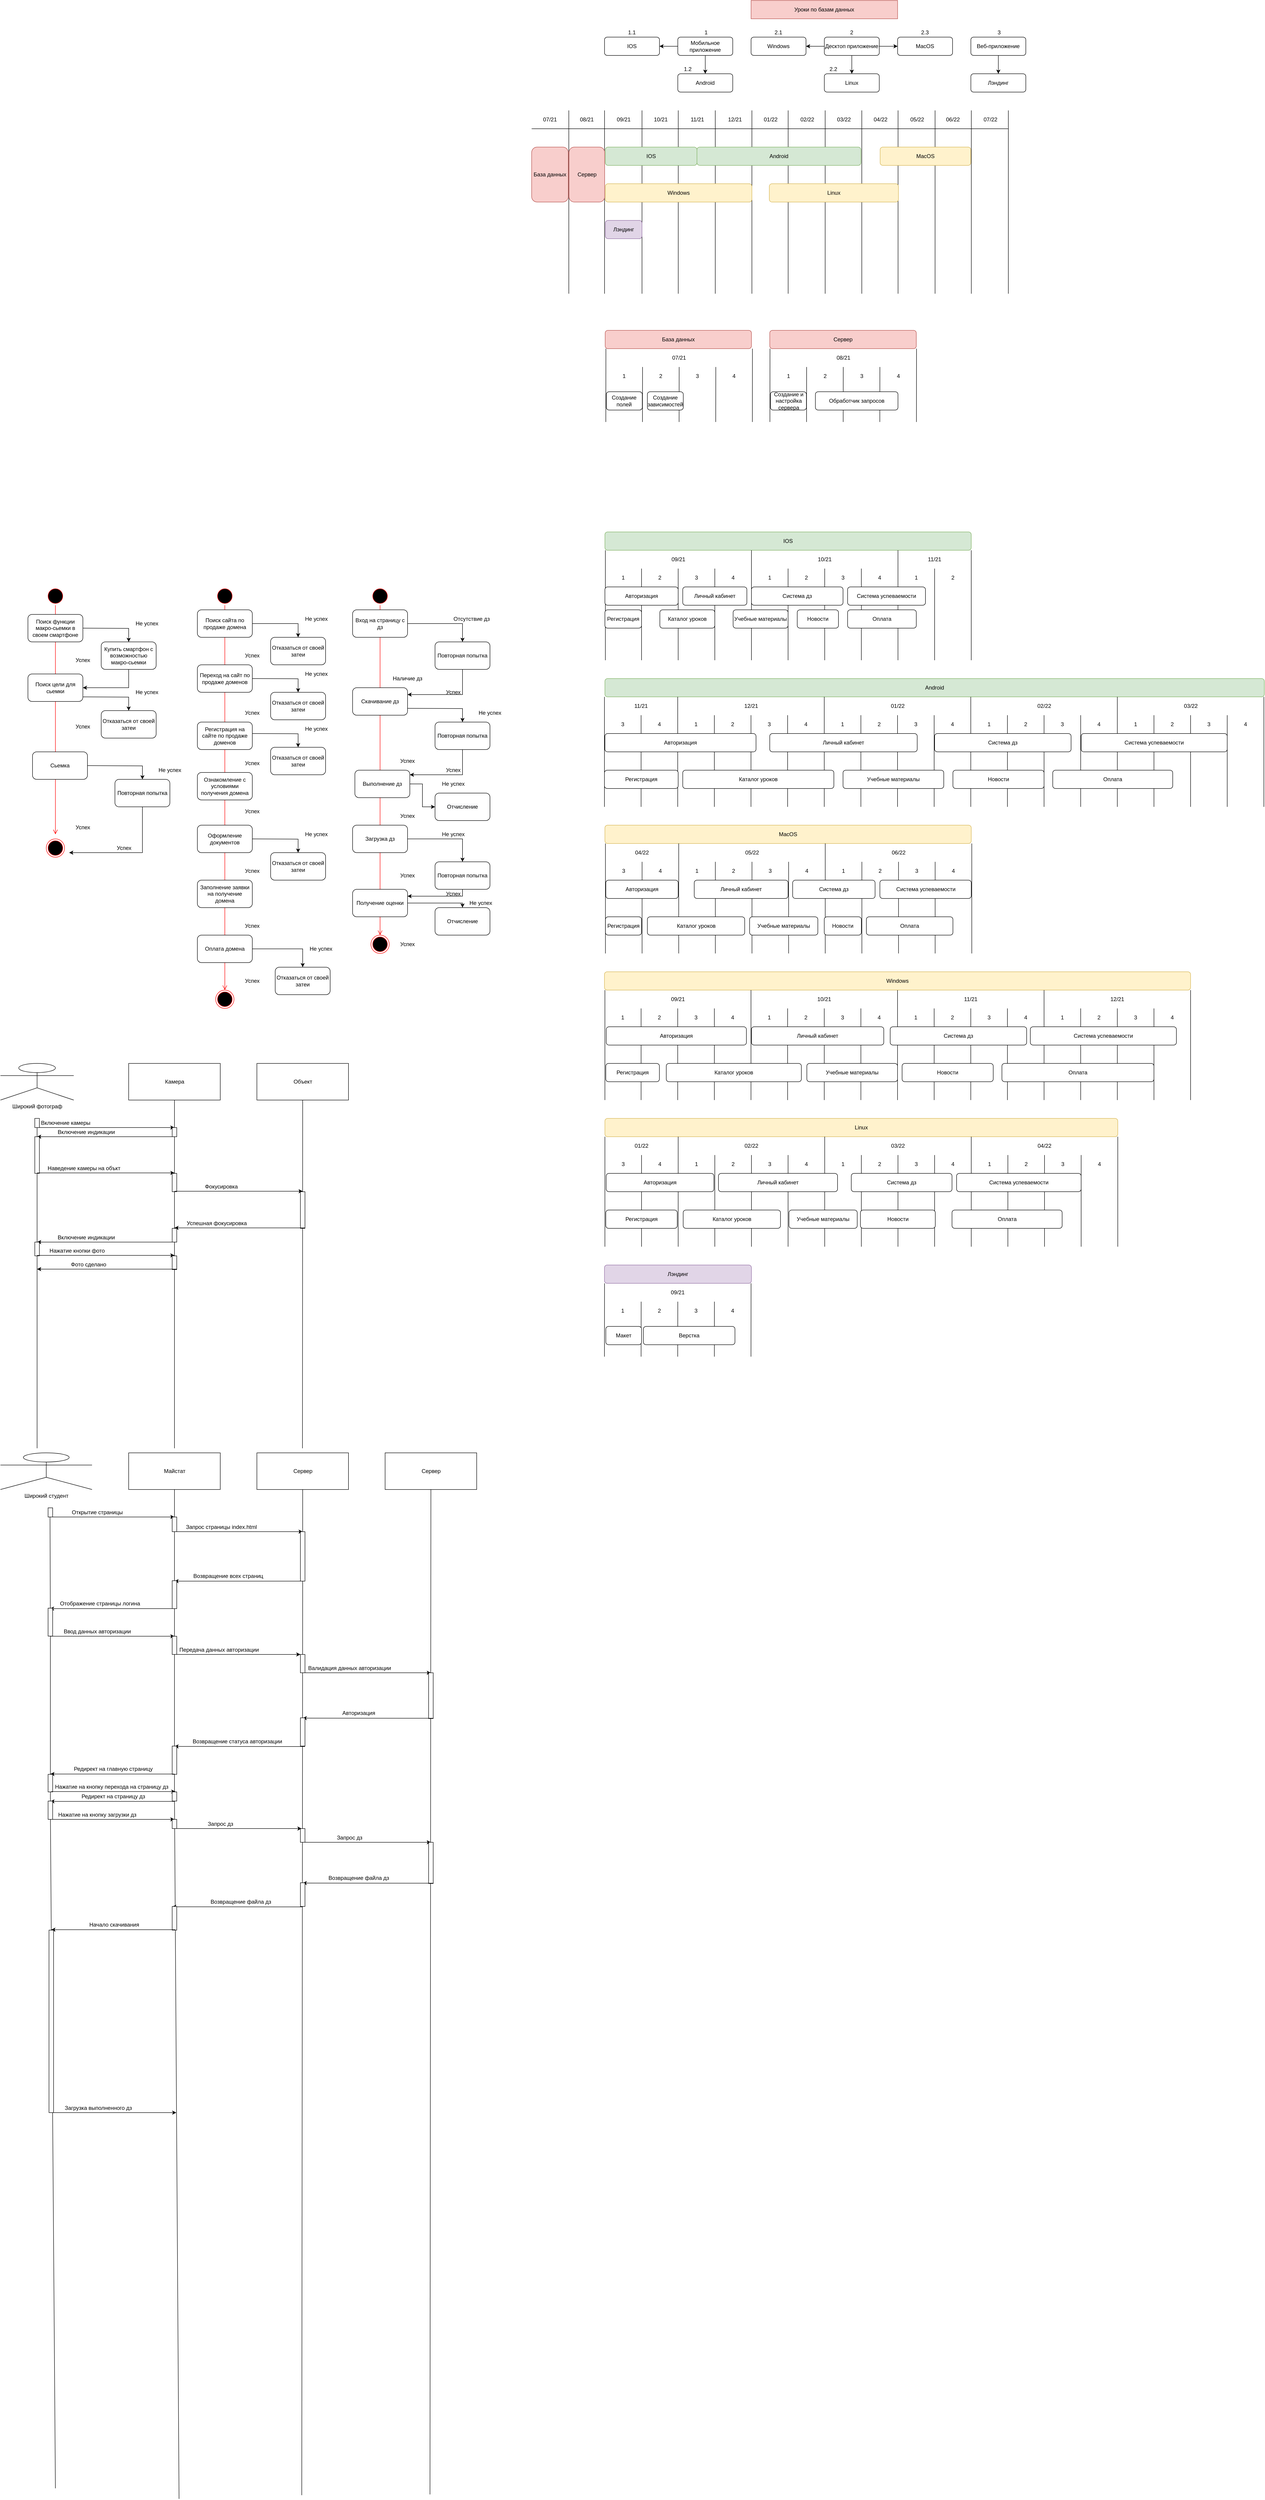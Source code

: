 <mxfile version="15.2.1" type="github">
  <diagram id="ABbckw2yCRMAL89OUu5k" name="Page-1">
    <mxGraphModel dx="981" dy="2202" grid="1" gridSize="10" guides="1" tooltips="1" connect="1" arrows="1" fold="1" page="1" pageScale="1" pageWidth="1169" pageHeight="827" math="0" shadow="0">
      <root>
        <mxCell id="0" />
        <mxCell id="1" parent="0" />
        <mxCell id="DkxfCKTvgvLj5vt29J_I-1" value="" style="ellipse;html=1;shape=startState;fillColor=#000000;strokeColor=#ff0000;" parent="1" vertex="1">
          <mxGeometry x="849" width="40" height="40" as="geometry" />
        </mxCell>
        <mxCell id="DkxfCKTvgvLj5vt29J_I-2" value="" style="edgeStyle=orthogonalEdgeStyle;html=1;verticalAlign=bottom;endArrow=open;endSize=8;strokeColor=#ff0000;entryX=0.5;entryY=0;entryDx=0;entryDy=0;" parent="1" source="DkxfCKTvgvLj5vt29J_I-1" target="DkxfCKTvgvLj5vt29J_I-4" edge="1">
          <mxGeometry relative="1" as="geometry">
            <mxPoint x="869" y="640" as="targetPoint" />
            <Array as="points" />
          </mxGeometry>
        </mxCell>
        <mxCell id="DkxfCKTvgvLj5vt29J_I-4" value="" style="ellipse;html=1;shape=endState;fillColor=#000000;strokeColor=#ff0000;" parent="1" vertex="1">
          <mxGeometry x="849" y="760" width="40" height="40" as="geometry" />
        </mxCell>
        <mxCell id="DkxfCKTvgvLj5vt29J_I-21" style="edgeStyle=orthogonalEdgeStyle;rounded=0;orthogonalLoop=1;jettySize=auto;html=1;" parent="1" source="DkxfCKTvgvLj5vt29J_I-5" target="DkxfCKTvgvLj5vt29J_I-12" edge="1">
          <mxGeometry relative="1" as="geometry" />
        </mxCell>
        <mxCell id="DkxfCKTvgvLj5vt29J_I-5" value="Вход на страницу с дз" style="rounded=1;whiteSpace=wrap;html=1;" parent="1" vertex="1">
          <mxGeometry x="809" y="50" width="120" height="60" as="geometry" />
        </mxCell>
        <mxCell id="DkxfCKTvgvLj5vt29J_I-9" value="Не успех" style="text;html=1;strokeColor=none;fillColor=none;align=center;verticalAlign=middle;whiteSpace=wrap;rounded=0;" parent="1" vertex="1">
          <mxGeometry x="1049" y="265" width="120" height="20" as="geometry" />
        </mxCell>
        <mxCell id="DkxfCKTvgvLj5vt29J_I-10" value="Успех" style="text;html=1;strokeColor=none;fillColor=none;align=center;verticalAlign=middle;whiteSpace=wrap;rounded=0;" parent="1" vertex="1">
          <mxGeometry x="869" y="370" width="120" height="20" as="geometry" />
        </mxCell>
        <mxCell id="DkxfCKTvgvLj5vt29J_I-25" value="" style="edgeStyle=orthogonalEdgeStyle;rounded=0;orthogonalLoop=1;jettySize=auto;html=1;entryX=0.5;entryY=0;entryDx=0;entryDy=0;" parent="1" target="DkxfCKTvgvLj5vt29J_I-24" edge="1">
          <mxGeometry relative="1" as="geometry">
            <mxPoint x="929" y="265.0" as="sourcePoint" />
          </mxGeometry>
        </mxCell>
        <mxCell id="DkxfCKTvgvLj5vt29J_I-11" value="Скачивание дз" style="rounded=1;whiteSpace=wrap;html=1;" parent="1" vertex="1">
          <mxGeometry x="809" y="220" width="120" height="60" as="geometry" />
        </mxCell>
        <mxCell id="DkxfCKTvgvLj5vt29J_I-28" style="edgeStyle=orthogonalEdgeStyle;rounded=0;orthogonalLoop=1;jettySize=auto;html=1;entryX=1;entryY=0.25;entryDx=0;entryDy=0;" parent="1" source="DkxfCKTvgvLj5vt29J_I-12" target="DkxfCKTvgvLj5vt29J_I-11" edge="1">
          <mxGeometry relative="1" as="geometry">
            <Array as="points">
              <mxPoint x="1049" y="235" />
            </Array>
          </mxGeometry>
        </mxCell>
        <mxCell id="DkxfCKTvgvLj5vt29J_I-12" value="Повторная попытка" style="rounded=1;whiteSpace=wrap;html=1;" parent="1" vertex="1">
          <mxGeometry x="989" y="120" width="120" height="60" as="geometry" />
        </mxCell>
        <mxCell id="DkxfCKTvgvLj5vt29J_I-14" value="Наличие дз" style="text;html=1;strokeColor=none;fillColor=none;align=center;verticalAlign=middle;whiteSpace=wrap;rounded=0;" parent="1" vertex="1">
          <mxGeometry x="869" y="190" width="120" height="20" as="geometry" />
        </mxCell>
        <mxCell id="DkxfCKTvgvLj5vt29J_I-15" value="Отсутствие дз" style="text;html=1;strokeColor=none;fillColor=none;align=center;verticalAlign=middle;whiteSpace=wrap;rounded=0;" parent="1" vertex="1">
          <mxGeometry x="1009" y="60" width="120" height="20" as="geometry" />
        </mxCell>
        <mxCell id="DkxfCKTvgvLj5vt29J_I-29" style="edgeStyle=orthogonalEdgeStyle;rounded=0;orthogonalLoop=1;jettySize=auto;html=1;" parent="1" source="DkxfCKTvgvLj5vt29J_I-24" edge="1">
          <mxGeometry relative="1" as="geometry">
            <mxPoint x="934" y="410" as="targetPoint" />
            <Array as="points">
              <mxPoint x="1049" y="410" />
              <mxPoint x="934" y="410" />
            </Array>
          </mxGeometry>
        </mxCell>
        <mxCell id="DkxfCKTvgvLj5vt29J_I-24" value="&#xa;&#xa;&lt;span style=&quot;color: rgb(0, 0, 0); font-family: helvetica; font-size: 12px; font-style: normal; font-weight: 400; letter-spacing: normal; text-align: center; text-indent: 0px; text-transform: none; word-spacing: 0px; background-color: rgb(248, 249, 250); display: inline; float: none;&quot;&gt;Повторная попытка&lt;/span&gt;&#xa;&#xa;" style="whiteSpace=wrap;html=1;rounded=1;" parent="1" vertex="1">
          <mxGeometry x="989" y="295" width="120" height="60" as="geometry" />
        </mxCell>
        <mxCell id="DkxfCKTvgvLj5vt29J_I-31" value="" style="edgeStyle=orthogonalEdgeStyle;rounded=0;orthogonalLoop=1;jettySize=auto;html=1;" parent="1" source="DkxfCKTvgvLj5vt29J_I-27" target="DkxfCKTvgvLj5vt29J_I-30" edge="1">
          <mxGeometry relative="1" as="geometry" />
        </mxCell>
        <mxCell id="DkxfCKTvgvLj5vt29J_I-27" value="Выполнение дз" style="rounded=1;whiteSpace=wrap;html=1;" parent="1" vertex="1">
          <mxGeometry x="814" y="400" width="120" height="60" as="geometry" />
        </mxCell>
        <mxCell id="DkxfCKTvgvLj5vt29J_I-30" value="&lt;span style=&quot;color: rgb(0 , 0 , 0) ; font-size: 12px ; font-style: normal ; font-weight: 400 ; letter-spacing: normal ; text-align: center ; text-indent: 0px ; text-transform: none ; word-spacing: 0px ; font-family: &amp;#34;helvetica&amp;#34; ; background-color: rgb(248 , 249 , 250) ; display: inline ; float: none&quot;&gt;Отчисление&lt;/span&gt;" style="whiteSpace=wrap;html=1;rounded=1;" parent="1" vertex="1">
          <mxGeometry x="989" y="450" width="120" height="60" as="geometry" />
        </mxCell>
        <mxCell id="DkxfCKTvgvLj5vt29J_I-36" value="" style="edgeStyle=orthogonalEdgeStyle;rounded=0;orthogonalLoop=1;jettySize=auto;html=1;" parent="1" source="DkxfCKTvgvLj5vt29J_I-32" target="DkxfCKTvgvLj5vt29J_I-35" edge="1">
          <mxGeometry relative="1" as="geometry" />
        </mxCell>
        <mxCell id="DkxfCKTvgvLj5vt29J_I-32" value="Загрузка дз" style="rounded=1;whiteSpace=wrap;html=1;" parent="1" vertex="1">
          <mxGeometry x="809" y="520" width="120" height="60" as="geometry" />
        </mxCell>
        <mxCell id="DkxfCKTvgvLj5vt29J_I-33" value="Не успех" style="text;html=1;strokeColor=none;fillColor=none;align=center;verticalAlign=middle;whiteSpace=wrap;rounded=0;" parent="1" vertex="1">
          <mxGeometry x="969" y="420" width="120" height="20" as="geometry" />
        </mxCell>
        <mxCell id="DkxfCKTvgvLj5vt29J_I-34" value="Успех" style="text;html=1;strokeColor=none;fillColor=none;align=center;verticalAlign=middle;whiteSpace=wrap;rounded=0;" parent="1" vertex="1">
          <mxGeometry x="869" y="490" width="120" height="20" as="geometry" />
        </mxCell>
        <mxCell id="DkxfCKTvgvLj5vt29J_I-45" style="edgeStyle=orthogonalEdgeStyle;rounded=0;orthogonalLoop=1;jettySize=auto;html=1;entryX=1;entryY=0.25;entryDx=0;entryDy=0;" parent="1" source="DkxfCKTvgvLj5vt29J_I-35" target="DkxfCKTvgvLj5vt29J_I-38" edge="1">
          <mxGeometry relative="1" as="geometry">
            <Array as="points">
              <mxPoint x="1049" y="675" />
            </Array>
          </mxGeometry>
        </mxCell>
        <mxCell id="DkxfCKTvgvLj5vt29J_I-35" value="Повторная попытка" style="whiteSpace=wrap;html=1;rounded=1;" parent="1" vertex="1">
          <mxGeometry x="989" y="600" width="120" height="60" as="geometry" />
        </mxCell>
        <mxCell id="DkxfCKTvgvLj5vt29J_I-37" value="Не успех" style="text;html=1;strokeColor=none;fillColor=none;align=center;verticalAlign=middle;whiteSpace=wrap;rounded=0;" parent="1" vertex="1">
          <mxGeometry x="969" y="530" width="120" height="20" as="geometry" />
        </mxCell>
        <mxCell id="DkxfCKTvgvLj5vt29J_I-47" value="" style="edgeStyle=orthogonalEdgeStyle;rounded=0;orthogonalLoop=1;jettySize=auto;html=1;" parent="1" source="DkxfCKTvgvLj5vt29J_I-38" target="DkxfCKTvgvLj5vt29J_I-46" edge="1">
          <mxGeometry relative="1" as="geometry">
            <Array as="points">
              <mxPoint x="1049" y="690" />
            </Array>
          </mxGeometry>
        </mxCell>
        <mxCell id="DkxfCKTvgvLj5vt29J_I-38" value="Получение оценки" style="rounded=1;whiteSpace=wrap;html=1;" parent="1" vertex="1">
          <mxGeometry x="809" y="660" width="120" height="60" as="geometry" />
        </mxCell>
        <mxCell id="DkxfCKTvgvLj5vt29J_I-39" value="Успех" style="text;html=1;strokeColor=none;fillColor=none;align=center;verticalAlign=middle;whiteSpace=wrap;rounded=0;" parent="1" vertex="1">
          <mxGeometry x="869" y="620" width="120" height="20" as="geometry" />
        </mxCell>
        <mxCell id="DkxfCKTvgvLj5vt29J_I-41" value="Успех" style="text;html=1;strokeColor=none;fillColor=none;align=center;verticalAlign=middle;whiteSpace=wrap;rounded=0;" parent="1" vertex="1">
          <mxGeometry x="969" y="660" width="120" height="20" as="geometry" />
        </mxCell>
        <mxCell id="DkxfCKTvgvLj5vt29J_I-42" value="Успех" style="text;html=1;strokeColor=none;fillColor=none;align=center;verticalAlign=middle;whiteSpace=wrap;rounded=0;" parent="1" vertex="1">
          <mxGeometry x="969" y="390" width="120" height="20" as="geometry" />
        </mxCell>
        <mxCell id="DkxfCKTvgvLj5vt29J_I-43" value="Успех" style="text;html=1;strokeColor=none;fillColor=none;align=center;verticalAlign=middle;whiteSpace=wrap;rounded=0;" parent="1" vertex="1">
          <mxGeometry x="969" y="220" width="120" height="20" as="geometry" />
        </mxCell>
        <mxCell id="DkxfCKTvgvLj5vt29J_I-46" value="Отчисление" style="whiteSpace=wrap;html=1;rounded=1;" parent="1" vertex="1">
          <mxGeometry x="989" y="700" width="120" height="60" as="geometry" />
        </mxCell>
        <mxCell id="DkxfCKTvgvLj5vt29J_I-48" value="Не успех" style="text;html=1;strokeColor=none;fillColor=none;align=center;verticalAlign=middle;whiteSpace=wrap;rounded=0;" parent="1" vertex="1">
          <mxGeometry x="1029" y="680" width="120" height="20" as="geometry" />
        </mxCell>
        <mxCell id="DkxfCKTvgvLj5vt29J_I-49" value="Успех" style="text;html=1;strokeColor=none;fillColor=none;align=center;verticalAlign=middle;whiteSpace=wrap;rounded=0;" parent="1" vertex="1">
          <mxGeometry x="869" y="770" width="120" height="20" as="geometry" />
        </mxCell>
        <mxCell id="DkxfCKTvgvLj5vt29J_I-50" value="" style="ellipse;html=1;shape=startState;fillColor=#000000;strokeColor=#ff0000;" parent="1" vertex="1">
          <mxGeometry x="510" width="40" height="40" as="geometry" />
        </mxCell>
        <mxCell id="DkxfCKTvgvLj5vt29J_I-51" value="" style="edgeStyle=orthogonalEdgeStyle;html=1;verticalAlign=bottom;endArrow=open;endSize=8;strokeColor=#ff0000;entryX=0.5;entryY=0;entryDx=0;entryDy=0;" parent="1" source="DkxfCKTvgvLj5vt29J_I-50" target="DkxfCKTvgvLj5vt29J_I-52" edge="1">
          <mxGeometry relative="1" as="geometry">
            <mxPoint x="530" y="760" as="targetPoint" />
            <Array as="points" />
          </mxGeometry>
        </mxCell>
        <mxCell id="DkxfCKTvgvLj5vt29J_I-52" value="" style="ellipse;html=1;shape=endState;fillColor=#000000;strokeColor=#ff0000;" parent="1" vertex="1">
          <mxGeometry x="510" y="880" width="40" height="40" as="geometry" />
        </mxCell>
        <mxCell id="DkxfCKTvgvLj5vt29J_I-69" style="edgeStyle=orthogonalEdgeStyle;rounded=0;orthogonalLoop=1;jettySize=auto;html=1;entryX=0.5;entryY=0;entryDx=0;entryDy=0;" parent="1" source="DkxfCKTvgvLj5vt29J_I-53" target="DkxfCKTvgvLj5vt29J_I-68" edge="1">
          <mxGeometry relative="1" as="geometry" />
        </mxCell>
        <mxCell id="DkxfCKTvgvLj5vt29J_I-53" value="Поиск сайта по продаже домена" style="rounded=1;whiteSpace=wrap;html=1;" parent="1" vertex="1">
          <mxGeometry x="470" y="50" width="120" height="60" as="geometry" />
        </mxCell>
        <mxCell id="DkxfCKTvgvLj5vt29J_I-54" value="Успех" style="text;html=1;strokeColor=none;fillColor=none;align=center;verticalAlign=middle;whiteSpace=wrap;rounded=0;" parent="1" vertex="1">
          <mxGeometry x="530" y="140" width="120" height="20" as="geometry" />
        </mxCell>
        <mxCell id="DkxfCKTvgvLj5vt29J_I-55" value="Переход на сайт по продаже доменов" style="rounded=1;whiteSpace=wrap;html=1;" parent="1" vertex="1">
          <mxGeometry x="470" y="170" width="120" height="60" as="geometry" />
        </mxCell>
        <mxCell id="DkxfCKTvgvLj5vt29J_I-56" value="Успех" style="text;html=1;strokeColor=none;fillColor=none;align=center;verticalAlign=middle;whiteSpace=wrap;rounded=0;" parent="1" vertex="1">
          <mxGeometry x="530" y="265" width="120" height="20" as="geometry" />
        </mxCell>
        <mxCell id="DkxfCKTvgvLj5vt29J_I-57" value="Регистрация на сайте по продаже доменов" style="rounded=1;whiteSpace=wrap;html=1;" parent="1" vertex="1">
          <mxGeometry x="470" y="295" width="120" height="60" as="geometry" />
        </mxCell>
        <mxCell id="DkxfCKTvgvLj5vt29J_I-58" value="Успех" style="text;html=1;strokeColor=none;fillColor=none;align=center;verticalAlign=middle;whiteSpace=wrap;rounded=0;" parent="1" vertex="1">
          <mxGeometry x="530" y="375" width="120" height="20" as="geometry" />
        </mxCell>
        <mxCell id="DkxfCKTvgvLj5vt29J_I-59" value="Ознакомление с условиями получения домена" style="rounded=1;whiteSpace=wrap;html=1;" parent="1" vertex="1">
          <mxGeometry x="470" y="405" width="120" height="60" as="geometry" />
        </mxCell>
        <mxCell id="DkxfCKTvgvLj5vt29J_I-60" value="Успех" style="text;html=1;strokeColor=none;fillColor=none;align=center;verticalAlign=middle;whiteSpace=wrap;rounded=0;" parent="1" vertex="1">
          <mxGeometry x="530" y="480" width="120" height="20" as="geometry" />
        </mxCell>
        <mxCell id="DkxfCKTvgvLj5vt29J_I-61" value="Оформление документов" style="rounded=1;whiteSpace=wrap;html=1;" parent="1" vertex="1">
          <mxGeometry x="470" y="520" width="120" height="60" as="geometry" />
        </mxCell>
        <mxCell id="DkxfCKTvgvLj5vt29J_I-62" value="Успех" style="text;html=1;strokeColor=none;fillColor=none;align=center;verticalAlign=middle;whiteSpace=wrap;rounded=0;" parent="1" vertex="1">
          <mxGeometry x="530" y="610" width="120" height="20" as="geometry" />
        </mxCell>
        <mxCell id="DkxfCKTvgvLj5vt29J_I-63" value="Заполнение заявки на получение домена" style="rounded=1;whiteSpace=wrap;html=1;" parent="1" vertex="1">
          <mxGeometry x="470" y="640" width="120" height="60" as="geometry" />
        </mxCell>
        <mxCell id="DkxfCKTvgvLj5vt29J_I-82" style="edgeStyle=orthogonalEdgeStyle;rounded=0;orthogonalLoop=1;jettySize=auto;html=1;entryX=0.5;entryY=0;entryDx=0;entryDy=0;" parent="1" source="DkxfCKTvgvLj5vt29J_I-64" target="DkxfCKTvgvLj5vt29J_I-80" edge="1">
          <mxGeometry relative="1" as="geometry" />
        </mxCell>
        <mxCell id="DkxfCKTvgvLj5vt29J_I-64" value="Оплата домена" style="rounded=1;whiteSpace=wrap;html=1;" parent="1" vertex="1">
          <mxGeometry x="470" y="760" width="120" height="60" as="geometry" />
        </mxCell>
        <mxCell id="DkxfCKTvgvLj5vt29J_I-65" value="Успех" style="text;html=1;strokeColor=none;fillColor=none;align=center;verticalAlign=middle;whiteSpace=wrap;rounded=0;" parent="1" vertex="1">
          <mxGeometry x="530" y="730" width="120" height="20" as="geometry" />
        </mxCell>
        <mxCell id="DkxfCKTvgvLj5vt29J_I-66" value="Успех" style="text;html=1;strokeColor=none;fillColor=none;align=center;verticalAlign=middle;whiteSpace=wrap;rounded=0;" parent="1" vertex="1">
          <mxGeometry x="530" y="850" width="120" height="20" as="geometry" />
        </mxCell>
        <mxCell id="DkxfCKTvgvLj5vt29J_I-68" value="Отказаться от своей затеи" style="rounded=1;whiteSpace=wrap;html=1;" parent="1" vertex="1">
          <mxGeometry x="630" y="110" width="120" height="60" as="geometry" />
        </mxCell>
        <mxCell id="DkxfCKTvgvLj5vt29J_I-70" value="Не успех" style="text;html=1;strokeColor=none;fillColor=none;align=center;verticalAlign=middle;whiteSpace=wrap;rounded=0;" parent="1" vertex="1">
          <mxGeometry x="670" y="60" width="120" height="20" as="geometry" />
        </mxCell>
        <mxCell id="DkxfCKTvgvLj5vt29J_I-71" style="edgeStyle=orthogonalEdgeStyle;rounded=0;orthogonalLoop=1;jettySize=auto;html=1;entryX=0.5;entryY=0;entryDx=0;entryDy=0;" parent="1" target="DkxfCKTvgvLj5vt29J_I-72" edge="1">
          <mxGeometry relative="1" as="geometry">
            <mxPoint x="590" y="200" as="sourcePoint" />
          </mxGeometry>
        </mxCell>
        <mxCell id="DkxfCKTvgvLj5vt29J_I-72" value="Отказаться от своей затеи" style="rounded=1;whiteSpace=wrap;html=1;" parent="1" vertex="1">
          <mxGeometry x="630" y="230" width="120" height="60" as="geometry" />
        </mxCell>
        <mxCell id="DkxfCKTvgvLj5vt29J_I-73" value="Не успех" style="text;html=1;strokeColor=none;fillColor=none;align=center;verticalAlign=middle;whiteSpace=wrap;rounded=0;" parent="1" vertex="1">
          <mxGeometry x="670" y="180" width="120" height="20" as="geometry" />
        </mxCell>
        <mxCell id="DkxfCKTvgvLj5vt29J_I-74" style="edgeStyle=orthogonalEdgeStyle;rounded=0;orthogonalLoop=1;jettySize=auto;html=1;entryX=0.5;entryY=0;entryDx=0;entryDy=0;" parent="1" target="DkxfCKTvgvLj5vt29J_I-75" edge="1">
          <mxGeometry relative="1" as="geometry">
            <mxPoint x="590" y="320" as="sourcePoint" />
          </mxGeometry>
        </mxCell>
        <mxCell id="DkxfCKTvgvLj5vt29J_I-75" value="Отказаться от своей затеи" style="rounded=1;whiteSpace=wrap;html=1;" parent="1" vertex="1">
          <mxGeometry x="630" y="350" width="120" height="60" as="geometry" />
        </mxCell>
        <mxCell id="DkxfCKTvgvLj5vt29J_I-76" value="Не успех" style="text;html=1;strokeColor=none;fillColor=none;align=center;verticalAlign=middle;whiteSpace=wrap;rounded=0;" parent="1" vertex="1">
          <mxGeometry x="670" y="300" width="120" height="20" as="geometry" />
        </mxCell>
        <mxCell id="DkxfCKTvgvLj5vt29J_I-77" style="edgeStyle=orthogonalEdgeStyle;rounded=0;orthogonalLoop=1;jettySize=auto;html=1;entryX=0.5;entryY=0;entryDx=0;entryDy=0;" parent="1" target="DkxfCKTvgvLj5vt29J_I-78" edge="1">
          <mxGeometry relative="1" as="geometry">
            <mxPoint x="590" y="550.0" as="sourcePoint" />
          </mxGeometry>
        </mxCell>
        <mxCell id="DkxfCKTvgvLj5vt29J_I-78" value="Отказаться от своей затеи" style="rounded=1;whiteSpace=wrap;html=1;" parent="1" vertex="1">
          <mxGeometry x="630" y="580" width="120" height="60" as="geometry" />
        </mxCell>
        <mxCell id="DkxfCKTvgvLj5vt29J_I-79" value="Не успех" style="text;html=1;strokeColor=none;fillColor=none;align=center;verticalAlign=middle;whiteSpace=wrap;rounded=0;" parent="1" vertex="1">
          <mxGeometry x="670" y="530" width="120" height="20" as="geometry" />
        </mxCell>
        <mxCell id="DkxfCKTvgvLj5vt29J_I-80" value="Отказаться от своей затеи" style="rounded=1;whiteSpace=wrap;html=1;" parent="1" vertex="1">
          <mxGeometry x="640" y="830" width="120" height="60" as="geometry" />
        </mxCell>
        <mxCell id="DkxfCKTvgvLj5vt29J_I-81" value="Не успех" style="text;html=1;strokeColor=none;fillColor=none;align=center;verticalAlign=middle;whiteSpace=wrap;rounded=0;" parent="1" vertex="1">
          <mxGeometry x="680" y="780" width="120" height="20" as="geometry" />
        </mxCell>
        <mxCell id="DkxfCKTvgvLj5vt29J_I-86" value="" style="ellipse;html=1;shape=startState;fillColor=#000000;strokeColor=#ff0000;" parent="1" vertex="1">
          <mxGeometry x="140" width="40" height="40" as="geometry" />
        </mxCell>
        <mxCell id="DkxfCKTvgvLj5vt29J_I-87" value="" style="edgeStyle=orthogonalEdgeStyle;html=1;verticalAlign=bottom;endArrow=open;endSize=8;strokeColor=#ff0000;" parent="1" source="DkxfCKTvgvLj5vt29J_I-86" edge="1">
          <mxGeometry relative="1" as="geometry">
            <mxPoint x="160" y="540" as="targetPoint" />
            <Array as="points" />
          </mxGeometry>
        </mxCell>
        <mxCell id="DkxfCKTvgvLj5vt29J_I-89" value="Поиск функции макро-сьемки в своем смартфоне" style="rounded=1;whiteSpace=wrap;html=1;" parent="1" vertex="1">
          <mxGeometry x="100" y="60" width="120" height="60" as="geometry" />
        </mxCell>
        <mxCell id="DkxfCKTvgvLj5vt29J_I-91" style="edgeStyle=orthogonalEdgeStyle;rounded=0;orthogonalLoop=1;jettySize=auto;html=1;entryX=0.5;entryY=0;entryDx=0;entryDy=0;" parent="1" target="DkxfCKTvgvLj5vt29J_I-93" edge="1">
          <mxGeometry relative="1" as="geometry">
            <mxPoint x="220" y="90" as="sourcePoint" />
          </mxGeometry>
        </mxCell>
        <mxCell id="DkxfCKTvgvLj5vt29J_I-92" value="Успех" style="text;html=1;strokeColor=none;fillColor=none;align=center;verticalAlign=middle;whiteSpace=wrap;rounded=0;" parent="1" vertex="1">
          <mxGeometry x="160" y="150" width="120" height="20" as="geometry" />
        </mxCell>
        <mxCell id="DkxfCKTvgvLj5vt29J_I-96" style="edgeStyle=orthogonalEdgeStyle;rounded=0;orthogonalLoop=1;jettySize=auto;html=1;entryX=1;entryY=0.5;entryDx=0;entryDy=0;" parent="1" source="DkxfCKTvgvLj5vt29J_I-93" target="DkxfCKTvgvLj5vt29J_I-95" edge="1">
          <mxGeometry relative="1" as="geometry">
            <Array as="points">
              <mxPoint x="320" y="220" />
            </Array>
          </mxGeometry>
        </mxCell>
        <mxCell id="DkxfCKTvgvLj5vt29J_I-93" value="Купить смартфон с возможностью макро-сьемки" style="rounded=1;whiteSpace=wrap;html=1;" parent="1" vertex="1">
          <mxGeometry x="260" y="120" width="120" height="60" as="geometry" />
        </mxCell>
        <mxCell id="DkxfCKTvgvLj5vt29J_I-94" value="Не успех" style="text;html=1;strokeColor=none;fillColor=none;align=center;verticalAlign=middle;whiteSpace=wrap;rounded=0;" parent="1" vertex="1">
          <mxGeometry x="300" y="70" width="120" height="20" as="geometry" />
        </mxCell>
        <mxCell id="DkxfCKTvgvLj5vt29J_I-95" value="Поиск цели для сьемки" style="rounded=1;whiteSpace=wrap;html=1;" parent="1" vertex="1">
          <mxGeometry x="100" y="190" width="120" height="60" as="geometry" />
        </mxCell>
        <mxCell id="DkxfCKTvgvLj5vt29J_I-97" value="Успех" style="text;html=1;strokeColor=none;fillColor=none;align=center;verticalAlign=middle;whiteSpace=wrap;rounded=0;" parent="1" vertex="1">
          <mxGeometry x="160" y="295" width="120" height="20" as="geometry" />
        </mxCell>
        <mxCell id="DkxfCKTvgvLj5vt29J_I-98" style="edgeStyle=orthogonalEdgeStyle;rounded=0;orthogonalLoop=1;jettySize=auto;html=1;entryX=0.5;entryY=0;entryDx=0;entryDy=0;" parent="1" target="DkxfCKTvgvLj5vt29J_I-99" edge="1">
          <mxGeometry relative="1" as="geometry">
            <mxPoint x="220" y="240.0" as="sourcePoint" />
          </mxGeometry>
        </mxCell>
        <mxCell id="DkxfCKTvgvLj5vt29J_I-99" value="Отказаться от своей затеи" style="rounded=1;whiteSpace=wrap;html=1;" parent="1" vertex="1">
          <mxGeometry x="260" y="270" width="120" height="60" as="geometry" />
        </mxCell>
        <mxCell id="DkxfCKTvgvLj5vt29J_I-100" value="Не успех" style="text;html=1;strokeColor=none;fillColor=none;align=center;verticalAlign=middle;whiteSpace=wrap;rounded=0;" parent="1" vertex="1">
          <mxGeometry x="300" y="220" width="120" height="20" as="geometry" />
        </mxCell>
        <mxCell id="DkxfCKTvgvLj5vt29J_I-101" value="Сьемка" style="rounded=1;whiteSpace=wrap;html=1;" parent="1" vertex="1">
          <mxGeometry x="110" y="360" width="120" height="60" as="geometry" />
        </mxCell>
        <mxCell id="DkxfCKTvgvLj5vt29J_I-103" value="Не успех" style="text;html=1;strokeColor=none;fillColor=none;align=center;verticalAlign=middle;whiteSpace=wrap;rounded=0;" parent="1" vertex="1">
          <mxGeometry x="350" y="390.06" width="120" height="20" as="geometry" />
        </mxCell>
        <mxCell id="DkxfCKTvgvLj5vt29J_I-104" value="Успех" style="text;html=1;strokeColor=none;fillColor=none;align=center;verticalAlign=middle;whiteSpace=wrap;rounded=0;" parent="1" vertex="1">
          <mxGeometry x="160" y="515.06" width="120" height="20" as="geometry" />
        </mxCell>
        <mxCell id="DkxfCKTvgvLj5vt29J_I-105" value="" style="edgeStyle=orthogonalEdgeStyle;rounded=0;orthogonalLoop=1;jettySize=auto;html=1;entryX=0.5;entryY=0;entryDx=0;entryDy=0;" parent="1" target="DkxfCKTvgvLj5vt29J_I-107" edge="1">
          <mxGeometry relative="1" as="geometry">
            <mxPoint x="230" y="390.06" as="sourcePoint" />
          </mxGeometry>
        </mxCell>
        <mxCell id="DkxfCKTvgvLj5vt29J_I-106" style="edgeStyle=orthogonalEdgeStyle;rounded=0;orthogonalLoop=1;jettySize=auto;html=1;" parent="1" source="DkxfCKTvgvLj5vt29J_I-107" edge="1">
          <mxGeometry relative="1" as="geometry">
            <mxPoint x="190" y="580" as="targetPoint" />
            <Array as="points">
              <mxPoint x="350" y="580" />
            </Array>
          </mxGeometry>
        </mxCell>
        <mxCell id="DkxfCKTvgvLj5vt29J_I-107" value="&#xa;&#xa;&lt;span style=&quot;color: rgb(0, 0, 0); font-family: helvetica; font-size: 12px; font-style: normal; font-weight: 400; letter-spacing: normal; text-align: center; text-indent: 0px; text-transform: none; word-spacing: 0px; background-color: rgb(248, 249, 250); display: inline; float: none;&quot;&gt;Повторная попытка&lt;/span&gt;&#xa;&#xa;" style="whiteSpace=wrap;html=1;rounded=1;" parent="1" vertex="1">
          <mxGeometry x="290" y="420.06" width="120" height="60" as="geometry" />
        </mxCell>
        <mxCell id="DkxfCKTvgvLj5vt29J_I-108" value="Успех" style="text;html=1;strokeColor=none;fillColor=none;align=center;verticalAlign=middle;whiteSpace=wrap;rounded=0;" parent="1" vertex="1">
          <mxGeometry x="250" y="560" width="120" height="20" as="geometry" />
        </mxCell>
        <mxCell id="DkxfCKTvgvLj5vt29J_I-110" value="" style="ellipse;html=1;shape=endState;fillColor=#000000;strokeColor=#ff0000;" parent="1" vertex="1">
          <mxGeometry x="140" y="550" width="40" height="40" as="geometry" />
        </mxCell>
        <mxCell id="DkxfCKTvgvLj5vt29J_I-111" value="Широкий фотограф" style="shape=umlActor;verticalLabelPosition=bottom;verticalAlign=top;html=1;" parent="1" vertex="1">
          <mxGeometry x="40" y="1040" width="160" height="80" as="geometry" />
        </mxCell>
        <mxCell id="DkxfCKTvgvLj5vt29J_I-112" value="Камера" style="html=1;" parent="1" vertex="1">
          <mxGeometry x="320" y="1040" width="200" height="80" as="geometry" />
        </mxCell>
        <mxCell id="DkxfCKTvgvLj5vt29J_I-113" value="Объект" style="html=1;" parent="1" vertex="1">
          <mxGeometry x="600" y="1040" width="200" height="80" as="geometry" />
        </mxCell>
        <mxCell id="DkxfCKTvgvLj5vt29J_I-114" value="" style="endArrow=none;html=1;" parent="1" edge="1">
          <mxGeometry width="50" height="50" relative="1" as="geometry">
            <mxPoint x="120" y="1880" as="sourcePoint" />
            <mxPoint x="120" y="1160" as="targetPoint" />
          </mxGeometry>
        </mxCell>
        <mxCell id="DkxfCKTvgvLj5vt29J_I-115" value="" style="endArrow=none;html=1;entryX=0.5;entryY=1;entryDx=0;entryDy=0;startArrow=none;" parent="1" source="DkxfCKTvgvLj5vt29J_I-120" target="DkxfCKTvgvLj5vt29J_I-112" edge="1">
          <mxGeometry width="50" height="50" relative="1" as="geometry">
            <mxPoint x="420" y="1880" as="sourcePoint" />
            <mxPoint x="420" y="1160" as="targetPoint" />
          </mxGeometry>
        </mxCell>
        <mxCell id="DkxfCKTvgvLj5vt29J_I-116" value="" style="endArrow=none;html=1;entryX=0.5;entryY=1;entryDx=0;entryDy=0;" parent="1" target="DkxfCKTvgvLj5vt29J_I-113" edge="1">
          <mxGeometry width="50" height="50" relative="1" as="geometry">
            <mxPoint x="699.5" y="1880" as="sourcePoint" />
            <mxPoint x="699.5" y="1160" as="targetPoint" />
          </mxGeometry>
        </mxCell>
        <mxCell id="DkxfCKTvgvLj5vt29J_I-117" value="" style="rounded=0;whiteSpace=wrap;html=1;" parent="1" vertex="1">
          <mxGeometry x="115" y="1160" width="10" height="20" as="geometry" />
        </mxCell>
        <mxCell id="DkxfCKTvgvLj5vt29J_I-118" value="Включение камеры" style="text;html=1;strokeColor=none;fillColor=none;align=center;verticalAlign=middle;whiteSpace=wrap;rounded=0;" parent="1" vertex="1">
          <mxGeometry x="125" y="1160" width="115" height="20" as="geometry" />
        </mxCell>
        <mxCell id="DkxfCKTvgvLj5vt29J_I-119" value="" style="endArrow=classic;html=1;exitX=0.5;exitY=1;exitDx=0;exitDy=0;" parent="1" source="DkxfCKTvgvLj5vt29J_I-117" edge="1">
          <mxGeometry width="50" height="50" relative="1" as="geometry">
            <mxPoint x="130" y="1240" as="sourcePoint" />
            <mxPoint x="420" y="1180" as="targetPoint" />
          </mxGeometry>
        </mxCell>
        <mxCell id="DkxfCKTvgvLj5vt29J_I-120" value="" style="rounded=0;whiteSpace=wrap;html=1;" parent="1" vertex="1">
          <mxGeometry x="415" y="1180" width="10" height="20" as="geometry" />
        </mxCell>
        <mxCell id="DkxfCKTvgvLj5vt29J_I-121" value="" style="endArrow=none;html=1;entryX=0.5;entryY=1;entryDx=0;entryDy=0;" parent="1" target="DkxfCKTvgvLj5vt29J_I-120" edge="1">
          <mxGeometry width="50" height="50" relative="1" as="geometry">
            <mxPoint x="420" y="1880" as="sourcePoint" />
            <mxPoint x="420" y="1120" as="targetPoint" />
          </mxGeometry>
        </mxCell>
        <mxCell id="DkxfCKTvgvLj5vt29J_I-122" value="" style="endArrow=classic;html=1;exitX=0.5;exitY=1;exitDx=0;exitDy=0;" parent="1" source="DkxfCKTvgvLj5vt29J_I-120" edge="1">
          <mxGeometry width="50" height="50" relative="1" as="geometry">
            <mxPoint x="360" y="1240" as="sourcePoint" />
            <mxPoint x="120" y="1200" as="targetPoint" />
          </mxGeometry>
        </mxCell>
        <mxCell id="DkxfCKTvgvLj5vt29J_I-123" value="Включение индикации" style="text;html=1;strokeColor=none;fillColor=none;align=center;verticalAlign=middle;whiteSpace=wrap;rounded=0;" parent="1" vertex="1">
          <mxGeometry x="135" y="1180" width="185" height="20" as="geometry" />
        </mxCell>
        <mxCell id="DkxfCKTvgvLj5vt29J_I-124" value="" style="rounded=0;whiteSpace=wrap;html=1;" parent="1" vertex="1">
          <mxGeometry x="115" y="1200" width="10" height="80" as="geometry" />
        </mxCell>
        <mxCell id="DkxfCKTvgvLj5vt29J_I-125" value="Наведение камеры на объкт" style="text;html=1;strokeColor=none;fillColor=none;align=center;verticalAlign=middle;whiteSpace=wrap;rounded=0;" parent="1" vertex="1">
          <mxGeometry x="125" y="1259" width="195" height="20" as="geometry" />
        </mxCell>
        <mxCell id="DkxfCKTvgvLj5vt29J_I-126" value="" style="endArrow=classic;html=1;exitX=0.5;exitY=1;exitDx=0;exitDy=0;" parent="1" edge="1">
          <mxGeometry width="50" height="50" relative="1" as="geometry">
            <mxPoint x="120" y="1279" as="sourcePoint" />
            <mxPoint x="420" y="1279" as="targetPoint" />
          </mxGeometry>
        </mxCell>
        <mxCell id="DkxfCKTvgvLj5vt29J_I-127" value="" style="rounded=0;whiteSpace=wrap;html=1;" parent="1" vertex="1">
          <mxGeometry x="415" y="1280" width="10" height="40" as="geometry" />
        </mxCell>
        <mxCell id="DkxfCKTvgvLj5vt29J_I-128" value="Фокусировка" style="text;html=1;strokeColor=none;fillColor=none;align=center;verticalAlign=middle;whiteSpace=wrap;rounded=0;" parent="1" vertex="1">
          <mxGeometry x="425" y="1299" width="195" height="20" as="geometry" />
        </mxCell>
        <mxCell id="DkxfCKTvgvLj5vt29J_I-129" value="" style="endArrow=classic;html=1;exitX=0.5;exitY=1;exitDx=0;exitDy=0;" parent="1" edge="1">
          <mxGeometry width="50" height="50" relative="1" as="geometry">
            <mxPoint x="420" y="1319" as="sourcePoint" />
            <mxPoint x="700" y="1319" as="targetPoint" />
          </mxGeometry>
        </mxCell>
        <mxCell id="DkxfCKTvgvLj5vt29J_I-130" value="" style="rounded=0;whiteSpace=wrap;html=1;" parent="1" vertex="1">
          <mxGeometry x="695" y="1320" width="10" height="80" as="geometry" />
        </mxCell>
        <mxCell id="DkxfCKTvgvLj5vt29J_I-133" value="" style="endArrow=classic;html=1;exitX=0.5;exitY=1;exitDx=0;exitDy=0;entryX=0;entryY=1;entryDx=0;entryDy=0;" parent="1" target="DkxfCKTvgvLj5vt29J_I-134" edge="1">
          <mxGeometry width="50" height="50" relative="1" as="geometry">
            <mxPoint x="705" y="1399" as="sourcePoint" />
            <mxPoint x="405" y="1399" as="targetPoint" />
          </mxGeometry>
        </mxCell>
        <mxCell id="DkxfCKTvgvLj5vt29J_I-134" value="Успешная фокусировка" style="text;html=1;strokeColor=none;fillColor=none;align=center;verticalAlign=middle;whiteSpace=wrap;rounded=0;" parent="1" vertex="1">
          <mxGeometry x="420" y="1379" width="185" height="20" as="geometry" />
        </mxCell>
        <mxCell id="DkxfCKTvgvLj5vt29J_I-135" value="" style="endArrow=classic;html=1;exitX=0.5;exitY=1;exitDx=0;exitDy=0;" parent="1" edge="1">
          <mxGeometry width="50" height="50" relative="1" as="geometry">
            <mxPoint x="420" y="1430" as="sourcePoint" />
            <mxPoint x="120" y="1430" as="targetPoint" />
          </mxGeometry>
        </mxCell>
        <mxCell id="DkxfCKTvgvLj5vt29J_I-136" value="Включение индикации" style="text;html=1;strokeColor=none;fillColor=none;align=center;verticalAlign=middle;whiteSpace=wrap;rounded=0;" parent="1" vertex="1">
          <mxGeometry x="135" y="1410" width="185" height="20" as="geometry" />
        </mxCell>
        <mxCell id="DkxfCKTvgvLj5vt29J_I-137" value="" style="rounded=0;whiteSpace=wrap;html=1;" parent="1" vertex="1">
          <mxGeometry x="415" y="1400" width="10" height="30" as="geometry" />
        </mxCell>
        <mxCell id="DkxfCKTvgvLj5vt29J_I-138" value="" style="rounded=0;whiteSpace=wrap;html=1;" parent="1" vertex="1">
          <mxGeometry x="115" y="1430" width="10" height="30" as="geometry" />
        </mxCell>
        <mxCell id="DkxfCKTvgvLj5vt29J_I-139" value="Нажатие кнопки фото" style="text;html=1;strokeColor=none;fillColor=none;align=center;verticalAlign=middle;whiteSpace=wrap;rounded=0;" parent="1" vertex="1">
          <mxGeometry x="125" y="1439" width="165" height="20" as="geometry" />
        </mxCell>
        <mxCell id="DkxfCKTvgvLj5vt29J_I-140" value="" style="endArrow=classic;html=1;exitX=0.5;exitY=1;exitDx=0;exitDy=0;" parent="1" edge="1">
          <mxGeometry width="50" height="50" relative="1" as="geometry">
            <mxPoint x="120" y="1459" as="sourcePoint" />
            <mxPoint x="420" y="1459" as="targetPoint" />
          </mxGeometry>
        </mxCell>
        <mxCell id="DkxfCKTvgvLj5vt29J_I-141" value="" style="rounded=0;whiteSpace=wrap;html=1;" parent="1" vertex="1">
          <mxGeometry x="415" y="1460" width="10" height="30" as="geometry" />
        </mxCell>
        <mxCell id="DkxfCKTvgvLj5vt29J_I-142" value="" style="endArrow=classic;html=1;exitX=0.5;exitY=1;exitDx=0;exitDy=0;" parent="1" edge="1">
          <mxGeometry width="50" height="50" relative="1" as="geometry">
            <mxPoint x="425" y="1489" as="sourcePoint" />
            <mxPoint x="120" y="1489" as="targetPoint" />
          </mxGeometry>
        </mxCell>
        <mxCell id="DkxfCKTvgvLj5vt29J_I-143" value="Фото сделано" style="text;html=1;strokeColor=none;fillColor=none;align=center;verticalAlign=middle;whiteSpace=wrap;rounded=0;" parent="1" vertex="1">
          <mxGeometry x="140" y="1469" width="185" height="20" as="geometry" />
        </mxCell>
        <mxCell id="DkxfCKTvgvLj5vt29J_I-146" value="Широкий студент" style="shape=umlActor;verticalLabelPosition=bottom;verticalAlign=top;html=1;" parent="1" vertex="1">
          <mxGeometry x="40" y="1890" width="200" height="80" as="geometry" />
        </mxCell>
        <mxCell id="DkxfCKTvgvLj5vt29J_I-147" value="Майстат" style="html=1;" parent="1" vertex="1">
          <mxGeometry x="320" y="1890" width="200" height="80" as="geometry" />
        </mxCell>
        <mxCell id="DkxfCKTvgvLj5vt29J_I-148" value="Сервер" style="html=1;" parent="1" vertex="1">
          <mxGeometry x="600" y="1890" width="200" height="80" as="geometry" />
        </mxCell>
        <mxCell id="DkxfCKTvgvLj5vt29J_I-149" value="" style="endArrow=none;html=1;startArrow=none;" parent="1" source="DkxfCKTvgvLj5vt29J_I-195" edge="1">
          <mxGeometry width="50" height="50" relative="1" as="geometry">
            <mxPoint x="148.17" y="2730" as="sourcePoint" />
            <mxPoint x="148.17" y="2010" as="targetPoint" />
          </mxGeometry>
        </mxCell>
        <mxCell id="DkxfCKTvgvLj5vt29J_I-150" value="" style="endArrow=none;html=1;entryX=0.5;entryY=1;entryDx=0;entryDy=0;startArrow=none;" parent="1" target="DkxfCKTvgvLj5vt29J_I-147" edge="1">
          <mxGeometry width="50" height="50" relative="1" as="geometry">
            <mxPoint x="420" y="2030" as="sourcePoint" />
            <mxPoint x="420" y="2010" as="targetPoint" />
          </mxGeometry>
        </mxCell>
        <mxCell id="DkxfCKTvgvLj5vt29J_I-151" value="" style="endArrow=none;html=1;entryX=0.5;entryY=1;entryDx=0;entryDy=0;startArrow=none;" parent="1" source="DkxfCKTvgvLj5vt29J_I-186" target="DkxfCKTvgvLj5vt29J_I-148" edge="1">
          <mxGeometry width="50" height="50" relative="1" as="geometry">
            <mxPoint x="699.5" y="2730" as="sourcePoint" />
            <mxPoint x="699.5" y="2010" as="targetPoint" />
          </mxGeometry>
        </mxCell>
        <mxCell id="DkxfCKTvgvLj5vt29J_I-156" value="" style="endArrow=none;html=1;startArrow=none;" parent="1" source="DkxfCKTvgvLj5vt29J_I-200" edge="1">
          <mxGeometry width="50" height="50" relative="1" as="geometry">
            <mxPoint x="420" y="2730" as="sourcePoint" />
            <mxPoint x="420" y="2030" as="targetPoint" />
          </mxGeometry>
        </mxCell>
        <mxCell id="DkxfCKTvgvLj5vt29J_I-177" value="Сервер" style="html=1;" parent="1" vertex="1">
          <mxGeometry x="880" y="1890" width="200" height="80" as="geometry" />
        </mxCell>
        <mxCell id="DkxfCKTvgvLj5vt29J_I-178" value="" style="endArrow=none;html=1;entryX=0.5;entryY=1;entryDx=0;entryDy=0;" parent="1" target="DkxfCKTvgvLj5vt29J_I-177" edge="1">
          <mxGeometry width="50" height="50" relative="1" as="geometry">
            <mxPoint x="978" y="4163.333" as="sourcePoint" />
            <mxPoint x="979.5" y="2010" as="targetPoint" />
          </mxGeometry>
        </mxCell>
        <mxCell id="DkxfCKTvgvLj5vt29J_I-179" value="Открытие страницы" style="text;html=1;strokeColor=none;fillColor=none;align=center;verticalAlign=middle;whiteSpace=wrap;rounded=0;" parent="1" vertex="1">
          <mxGeometry x="154" y="2010" width="195" height="20" as="geometry" />
        </mxCell>
        <mxCell id="DkxfCKTvgvLj5vt29J_I-180" value="" style="endArrow=classic;html=1;exitX=0.5;exitY=1;exitDx=0;exitDy=0;" parent="1" edge="1">
          <mxGeometry width="50" height="50" relative="1" as="geometry">
            <mxPoint x="149" y="2030" as="sourcePoint" />
            <mxPoint x="420" y="2030" as="targetPoint" />
          </mxGeometry>
        </mxCell>
        <mxCell id="DkxfCKTvgvLj5vt29J_I-181" value="" style="rounded=0;whiteSpace=wrap;html=1;" parent="1" vertex="1">
          <mxGeometry x="144" y="2010" width="10" height="20" as="geometry" />
        </mxCell>
        <mxCell id="DkxfCKTvgvLj5vt29J_I-182" value="Запрос страницы index.html" style="text;html=1;strokeColor=none;fillColor=none;align=center;verticalAlign=middle;whiteSpace=wrap;rounded=0;" parent="1" vertex="1">
          <mxGeometry x="425" y="2042" width="195" height="20" as="geometry" />
        </mxCell>
        <mxCell id="DkxfCKTvgvLj5vt29J_I-183" value="" style="endArrow=classic;html=1;exitX=0.5;exitY=1;exitDx=0;exitDy=0;" parent="1" edge="1">
          <mxGeometry width="50" height="50" relative="1" as="geometry">
            <mxPoint x="420" y="2062" as="sourcePoint" />
            <mxPoint x="700" y="2062" as="targetPoint" />
          </mxGeometry>
        </mxCell>
        <mxCell id="DkxfCKTvgvLj5vt29J_I-184" value="" style="rounded=0;whiteSpace=wrap;html=1;" parent="1" vertex="1">
          <mxGeometry x="415" y="2030" width="10" height="32" as="geometry" />
        </mxCell>
        <mxCell id="DkxfCKTvgvLj5vt29J_I-188" style="edgeStyle=orthogonalEdgeStyle;rounded=0;orthogonalLoop=1;jettySize=auto;html=1;exitX=0.5;exitY=1;exitDx=0;exitDy=0;" parent="1" source="DkxfCKTvgvLj5vt29J_I-186" edge="1">
          <mxGeometry relative="1" as="geometry">
            <mxPoint x="420" y="2170" as="targetPoint" />
            <Array as="points">
              <mxPoint x="650" y="2170" />
              <mxPoint x="650" y="2170" />
            </Array>
          </mxGeometry>
        </mxCell>
        <mxCell id="DkxfCKTvgvLj5vt29J_I-186" value="" style="rounded=0;whiteSpace=wrap;html=1;" parent="1" vertex="1">
          <mxGeometry x="695" y="2062" width="10" height="108" as="geometry" />
        </mxCell>
        <mxCell id="DkxfCKTvgvLj5vt29J_I-187" value="" style="endArrow=none;html=1;entryX=0.5;entryY=1;entryDx=0;entryDy=0;" parent="1" target="DkxfCKTvgvLj5vt29J_I-186" edge="1">
          <mxGeometry width="50" height="50" relative="1" as="geometry">
            <mxPoint x="698" y="4165" as="sourcePoint" />
            <mxPoint x="700" y="1970" as="targetPoint" />
          </mxGeometry>
        </mxCell>
        <mxCell id="DkxfCKTvgvLj5vt29J_I-189" value="Возвращение всех страниц" style="text;html=1;strokeColor=none;fillColor=none;align=center;verticalAlign=middle;whiteSpace=wrap;rounded=0;" parent="1" vertex="1">
          <mxGeometry x="440" y="2149" width="195" height="20" as="geometry" />
        </mxCell>
        <mxCell id="DkxfCKTvgvLj5vt29J_I-191" value="" style="rounded=0;whiteSpace=wrap;html=1;" parent="1" vertex="1">
          <mxGeometry x="415" y="2169" width="10" height="61" as="geometry" />
        </mxCell>
        <mxCell id="DkxfCKTvgvLj5vt29J_I-192" style="edgeStyle=orthogonalEdgeStyle;rounded=0;orthogonalLoop=1;jettySize=auto;html=1;" parent="1" edge="1">
          <mxGeometry relative="1" as="geometry">
            <mxPoint x="148" y="2230" as="targetPoint" />
            <mxPoint x="420" y="2230" as="sourcePoint" />
            <Array as="points">
              <mxPoint x="378" y="2230" />
              <mxPoint x="378" y="2230" />
            </Array>
          </mxGeometry>
        </mxCell>
        <mxCell id="DkxfCKTvgvLj5vt29J_I-193" value="Отображение страницы логина" style="text;html=1;strokeColor=none;fillColor=none;align=center;verticalAlign=middle;whiteSpace=wrap;rounded=0;" parent="1" vertex="1">
          <mxGeometry x="160" y="2209" width="195" height="20" as="geometry" />
        </mxCell>
        <mxCell id="DkxfCKTvgvLj5vt29J_I-195" value="" style="rounded=0;whiteSpace=wrap;html=1;" parent="1" vertex="1">
          <mxGeometry x="144" y="2229" width="10" height="61" as="geometry" />
        </mxCell>
        <mxCell id="DkxfCKTvgvLj5vt29J_I-196" value="" style="endArrow=none;html=1;startArrow=none;" parent="1" source="DkxfCKTvgvLj5vt29J_I-222" target="DkxfCKTvgvLj5vt29J_I-195" edge="1">
          <mxGeometry width="50" height="50" relative="1" as="geometry">
            <mxPoint x="160" y="4150" as="sourcePoint" />
            <mxPoint x="148.17" y="2010" as="targetPoint" />
          </mxGeometry>
        </mxCell>
        <mxCell id="DkxfCKTvgvLj5vt29J_I-197" value="Ввод данных авторизации" style="text;html=1;strokeColor=none;fillColor=none;align=center;verticalAlign=middle;whiteSpace=wrap;rounded=0;" parent="1" vertex="1">
          <mxGeometry x="154" y="2270.31" width="195" height="20" as="geometry" />
        </mxCell>
        <mxCell id="DkxfCKTvgvLj5vt29J_I-198" value="" style="endArrow=classic;html=1;exitX=0.5;exitY=1;exitDx=0;exitDy=0;" parent="1" edge="1">
          <mxGeometry width="50" height="50" relative="1" as="geometry">
            <mxPoint x="149" y="2290.31" as="sourcePoint" />
            <mxPoint x="420" y="2290.31" as="targetPoint" />
          </mxGeometry>
        </mxCell>
        <mxCell id="DkxfCKTvgvLj5vt29J_I-200" value="" style="rounded=0;whiteSpace=wrap;html=1;" parent="1" vertex="1">
          <mxGeometry x="415" y="2290.31" width="10" height="39.69" as="geometry" />
        </mxCell>
        <mxCell id="DkxfCKTvgvLj5vt29J_I-201" value="" style="endArrow=none;html=1;startArrow=none;" parent="1" source="DkxfCKTvgvLj5vt29J_I-226" target="DkxfCKTvgvLj5vt29J_I-200" edge="1">
          <mxGeometry width="50" height="50" relative="1" as="geometry">
            <mxPoint x="430" y="4173" as="sourcePoint" />
            <mxPoint x="420" y="2030" as="targetPoint" />
          </mxGeometry>
        </mxCell>
        <mxCell id="DkxfCKTvgvLj5vt29J_I-206" value="" style="rounded=0;whiteSpace=wrap;html=1;" parent="1" vertex="1">
          <mxGeometry x="695" y="2330" width="10" height="40" as="geometry" />
        </mxCell>
        <mxCell id="DkxfCKTvgvLj5vt29J_I-207" value="Валидация данных авторизации" style="text;html=1;strokeColor=none;fillColor=none;align=center;verticalAlign=middle;whiteSpace=wrap;rounded=0;" parent="1" vertex="1">
          <mxGeometry x="705" y="2350" width="195" height="20" as="geometry" />
        </mxCell>
        <mxCell id="DkxfCKTvgvLj5vt29J_I-208" value="" style="endArrow=classic;html=1;exitX=0.5;exitY=1;exitDx=0;exitDy=0;" parent="1" edge="1">
          <mxGeometry width="50" height="50" relative="1" as="geometry">
            <mxPoint x="700" y="2370" as="sourcePoint" />
            <mxPoint x="980" y="2370" as="targetPoint" />
          </mxGeometry>
        </mxCell>
        <mxCell id="DkxfCKTvgvLj5vt29J_I-209" value="Передача данных авторизации" style="text;html=1;strokeColor=none;fillColor=none;align=center;verticalAlign=middle;whiteSpace=wrap;rounded=0;" parent="1" vertex="1">
          <mxGeometry x="420" y="2310" width="195" height="20" as="geometry" />
        </mxCell>
        <mxCell id="DkxfCKTvgvLj5vt29J_I-210" value="" style="endArrow=classic;html=1;exitX=0.5;exitY=1;exitDx=0;exitDy=0;" parent="1" edge="1">
          <mxGeometry width="50" height="50" relative="1" as="geometry">
            <mxPoint x="415" y="2330" as="sourcePoint" />
            <mxPoint x="695" y="2330" as="targetPoint" />
          </mxGeometry>
        </mxCell>
        <mxCell id="DkxfCKTvgvLj5vt29J_I-211" value="" style="rounded=0;whiteSpace=wrap;html=1;" parent="1" vertex="1">
          <mxGeometry x="975" y="2370" width="10" height="100" as="geometry" />
        </mxCell>
        <mxCell id="DkxfCKTvgvLj5vt29J_I-212" style="edgeStyle=orthogonalEdgeStyle;rounded=0;orthogonalLoop=1;jettySize=auto;html=1;exitX=0.5;exitY=1;exitDx=0;exitDy=0;" parent="1" edge="1">
          <mxGeometry relative="1" as="geometry">
            <mxPoint x="700" y="2469" as="targetPoint" />
            <mxPoint x="985" y="2469.31" as="sourcePoint" />
            <Array as="points">
              <mxPoint x="935" y="2469.31" />
              <mxPoint x="935" y="2469.31" />
            </Array>
          </mxGeometry>
        </mxCell>
        <mxCell id="DkxfCKTvgvLj5vt29J_I-213" value="Авторизация" style="text;html=1;strokeColor=none;fillColor=none;align=center;verticalAlign=middle;whiteSpace=wrap;rounded=0;" parent="1" vertex="1">
          <mxGeometry x="725" y="2448.31" width="195" height="20" as="geometry" />
        </mxCell>
        <mxCell id="DkxfCKTvgvLj5vt29J_I-214" style="edgeStyle=orthogonalEdgeStyle;rounded=0;orthogonalLoop=1;jettySize=auto;html=1;exitX=0.5;exitY=1;exitDx=0;exitDy=0;" parent="1" edge="1">
          <mxGeometry relative="1" as="geometry">
            <mxPoint x="420" y="2530.69" as="targetPoint" />
            <mxPoint x="705" y="2531" as="sourcePoint" />
            <Array as="points">
              <mxPoint x="655" y="2531" />
              <mxPoint x="655" y="2531" />
            </Array>
          </mxGeometry>
        </mxCell>
        <mxCell id="DkxfCKTvgvLj5vt29J_I-215" value="Возвращение статуса авторизации" style="text;html=1;strokeColor=none;fillColor=none;align=center;verticalAlign=middle;whiteSpace=wrap;rounded=0;" parent="1" vertex="1">
          <mxGeometry x="445" y="2510" width="225" height="20" as="geometry" />
        </mxCell>
        <mxCell id="DkxfCKTvgvLj5vt29J_I-216" value="" style="rounded=0;whiteSpace=wrap;html=1;" parent="1" vertex="1">
          <mxGeometry x="695" y="2468.31" width="10" height="61.69" as="geometry" />
        </mxCell>
        <mxCell id="DkxfCKTvgvLj5vt29J_I-219" value="" style="rounded=0;whiteSpace=wrap;html=1;" parent="1" vertex="1">
          <mxGeometry x="415" y="2530" width="10" height="61.69" as="geometry" />
        </mxCell>
        <mxCell id="DkxfCKTvgvLj5vt29J_I-220" style="edgeStyle=orthogonalEdgeStyle;rounded=0;orthogonalLoop=1;jettySize=auto;html=1;" parent="1" edge="1">
          <mxGeometry relative="1" as="geometry">
            <mxPoint x="149" y="2591" as="targetPoint" />
            <mxPoint x="420" y="2591" as="sourcePoint" />
            <Array as="points">
              <mxPoint x="384" y="2591.31" />
              <mxPoint x="384" y="2591.31" />
            </Array>
          </mxGeometry>
        </mxCell>
        <mxCell id="DkxfCKTvgvLj5vt29J_I-221" value="Редирект на главную страницу" style="text;html=1;strokeColor=none;fillColor=none;align=center;verticalAlign=middle;whiteSpace=wrap;rounded=0;" parent="1" vertex="1">
          <mxGeometry x="174" y="2570.31" width="225" height="20" as="geometry" />
        </mxCell>
        <mxCell id="DkxfCKTvgvLj5vt29J_I-222" value="" style="rounded=0;whiteSpace=wrap;html=1;" parent="1" vertex="1">
          <mxGeometry x="144" y="2591.69" width="10" height="38.31" as="geometry" />
        </mxCell>
        <mxCell id="DkxfCKTvgvLj5vt29J_I-223" value="" style="endArrow=none;html=1;startArrow=none;" parent="1" source="DkxfCKTvgvLj5vt29J_I-230" target="DkxfCKTvgvLj5vt29J_I-222" edge="1">
          <mxGeometry width="50" height="50" relative="1" as="geometry">
            <mxPoint x="160" y="4150" as="sourcePoint" />
            <mxPoint x="149.177" y="2290" as="targetPoint" />
          </mxGeometry>
        </mxCell>
        <mxCell id="DkxfCKTvgvLj5vt29J_I-224" value="Нажатие на кнопку перехода на страницу дз" style="text;html=1;strokeColor=none;fillColor=none;align=center;verticalAlign=middle;whiteSpace=wrap;rounded=0;" parent="1" vertex="1">
          <mxGeometry x="156" y="2609.31" width="254" height="20" as="geometry" />
        </mxCell>
        <mxCell id="DkxfCKTvgvLj5vt29J_I-225" value="" style="endArrow=classic;html=1;exitX=0.5;exitY=1;exitDx=0;exitDy=0;" parent="1" edge="1">
          <mxGeometry width="50" height="50" relative="1" as="geometry">
            <mxPoint x="151" y="2629.31" as="sourcePoint" />
            <mxPoint x="422" y="2629.31" as="targetPoint" />
          </mxGeometry>
        </mxCell>
        <mxCell id="DkxfCKTvgvLj5vt29J_I-226" value="" style="rounded=0;whiteSpace=wrap;html=1;" parent="1" vertex="1">
          <mxGeometry x="415" y="2630" width="10" height="20" as="geometry" />
        </mxCell>
        <mxCell id="DkxfCKTvgvLj5vt29J_I-227" value="" style="endArrow=none;html=1;" parent="1" target="DkxfCKTvgvLj5vt29J_I-226" edge="1">
          <mxGeometry width="50" height="50" relative="1" as="geometry">
            <mxPoint x="430" y="4173" as="sourcePoint" />
            <mxPoint x="420.107" y="2330" as="targetPoint" />
          </mxGeometry>
        </mxCell>
        <mxCell id="DkxfCKTvgvLj5vt29J_I-228" style="edgeStyle=orthogonalEdgeStyle;rounded=0;orthogonalLoop=1;jettySize=auto;html=1;" parent="1" edge="1">
          <mxGeometry relative="1" as="geometry">
            <mxPoint x="149" y="2650.69" as="targetPoint" />
            <mxPoint x="420" y="2650.69" as="sourcePoint" />
            <Array as="points">
              <mxPoint x="384" y="2651" />
              <mxPoint x="384" y="2651" />
            </Array>
          </mxGeometry>
        </mxCell>
        <mxCell id="DkxfCKTvgvLj5vt29J_I-229" value="Редирект на страницу дз" style="text;html=1;strokeColor=none;fillColor=none;align=center;verticalAlign=middle;whiteSpace=wrap;rounded=0;" parent="1" vertex="1">
          <mxGeometry x="174" y="2630" width="225" height="20" as="geometry" />
        </mxCell>
        <mxCell id="DkxfCKTvgvLj5vt29J_I-230" value="" style="rounded=0;whiteSpace=wrap;html=1;" parent="1" vertex="1">
          <mxGeometry x="144" y="2650" width="10" height="40" as="geometry" />
        </mxCell>
        <mxCell id="DkxfCKTvgvLj5vt29J_I-231" value="" style="endArrow=none;html=1;" parent="1" target="DkxfCKTvgvLj5vt29J_I-230" edge="1">
          <mxGeometry width="50" height="50" relative="1" as="geometry">
            <mxPoint x="160" y="4150" as="sourcePoint" />
            <mxPoint x="149.137" y="2630" as="targetPoint" />
          </mxGeometry>
        </mxCell>
        <mxCell id="DkxfCKTvgvLj5vt29J_I-232" value="Нажатие на кнопку загрузки дз" style="text;html=1;strokeColor=none;fillColor=none;align=center;verticalAlign=middle;whiteSpace=wrap;rounded=0;" parent="1" vertex="1">
          <mxGeometry x="154" y="2670" width="195" height="20" as="geometry" />
        </mxCell>
        <mxCell id="DkxfCKTvgvLj5vt29J_I-233" value="" style="endArrow=classic;html=1;exitX=0.5;exitY=1;exitDx=0;exitDy=0;" parent="1" edge="1">
          <mxGeometry width="50" height="50" relative="1" as="geometry">
            <mxPoint x="149" y="2690" as="sourcePoint" />
            <mxPoint x="420" y="2690" as="targetPoint" />
          </mxGeometry>
        </mxCell>
        <mxCell id="DkxfCKTvgvLj5vt29J_I-234" value="" style="rounded=0;whiteSpace=wrap;html=1;" parent="1" vertex="1">
          <mxGeometry x="415" y="2690" width="10" height="20" as="geometry" />
        </mxCell>
        <mxCell id="DkxfCKTvgvLj5vt29J_I-235" value="Запрос дз" style="text;html=1;strokeColor=none;fillColor=none;align=center;verticalAlign=middle;whiteSpace=wrap;rounded=0;" parent="1" vertex="1">
          <mxGeometry x="422.5" y="2690" width="195" height="20" as="geometry" />
        </mxCell>
        <mxCell id="DkxfCKTvgvLj5vt29J_I-236" value="" style="endArrow=classic;html=1;exitX=0.5;exitY=1;exitDx=0;exitDy=0;" parent="1" edge="1">
          <mxGeometry width="50" height="50" relative="1" as="geometry">
            <mxPoint x="417.5" y="2710" as="sourcePoint" />
            <mxPoint x="697.5" y="2710" as="targetPoint" />
          </mxGeometry>
        </mxCell>
        <mxCell id="DkxfCKTvgvLj5vt29J_I-237" value="Запрос дз" style="text;html=1;strokeColor=none;fillColor=none;align=center;verticalAlign=middle;whiteSpace=wrap;rounded=0;" parent="1" vertex="1">
          <mxGeometry x="705" y="2720" width="195" height="20" as="geometry" />
        </mxCell>
        <mxCell id="DkxfCKTvgvLj5vt29J_I-238" value="" style="endArrow=classic;html=1;exitX=0.5;exitY=1;exitDx=0;exitDy=0;" parent="1" edge="1">
          <mxGeometry width="50" height="50" relative="1" as="geometry">
            <mxPoint x="700" y="2740" as="sourcePoint" />
            <mxPoint x="980" y="2740" as="targetPoint" />
          </mxGeometry>
        </mxCell>
        <mxCell id="DkxfCKTvgvLj5vt29J_I-239" value="" style="rounded=0;whiteSpace=wrap;html=1;" parent="1" vertex="1">
          <mxGeometry x="695" y="2710" width="10" height="30" as="geometry" />
        </mxCell>
        <mxCell id="DkxfCKTvgvLj5vt29J_I-240" value="" style="rounded=0;whiteSpace=wrap;html=1;" parent="1" vertex="1">
          <mxGeometry x="975" y="2740" width="10" height="90" as="geometry" />
        </mxCell>
        <mxCell id="DkxfCKTvgvLj5vt29J_I-241" style="edgeStyle=orthogonalEdgeStyle;rounded=0;orthogonalLoop=1;jettySize=auto;html=1;exitX=0.5;exitY=1;exitDx=0;exitDy=0;" parent="1" edge="1">
          <mxGeometry relative="1" as="geometry">
            <mxPoint x="700" y="2829" as="targetPoint" />
            <mxPoint x="985" y="2829.31" as="sourcePoint" />
            <Array as="points">
              <mxPoint x="935" y="2829.31" />
              <mxPoint x="935" y="2829.31" />
            </Array>
          </mxGeometry>
        </mxCell>
        <mxCell id="DkxfCKTvgvLj5vt29J_I-242" value="Возвращение файла дз" style="text;html=1;strokeColor=none;fillColor=none;align=center;verticalAlign=middle;whiteSpace=wrap;rounded=0;" parent="1" vertex="1">
          <mxGeometry x="725" y="2808.31" width="195" height="20" as="geometry" />
        </mxCell>
        <mxCell id="DkxfCKTvgvLj5vt29J_I-243" style="edgeStyle=orthogonalEdgeStyle;rounded=0;orthogonalLoop=1;jettySize=auto;html=1;exitX=0.5;exitY=1;exitDx=0;exitDy=0;" parent="1" edge="1">
          <mxGeometry relative="1" as="geometry">
            <mxPoint x="415" y="2880.69" as="targetPoint" />
            <mxPoint x="700" y="2881" as="sourcePoint" />
            <Array as="points">
              <mxPoint x="650" y="2881" />
              <mxPoint x="650" y="2881" />
            </Array>
          </mxGeometry>
        </mxCell>
        <mxCell id="DkxfCKTvgvLj5vt29J_I-244" value="Возвращение файла&amp;nbsp;дз" style="text;html=1;strokeColor=none;fillColor=none;align=center;verticalAlign=middle;whiteSpace=wrap;rounded=0;" parent="1" vertex="1">
          <mxGeometry x="440" y="2860" width="250" height="20" as="geometry" />
        </mxCell>
        <mxCell id="DkxfCKTvgvLj5vt29J_I-245" value="" style="rounded=0;whiteSpace=wrap;html=1;" parent="1" vertex="1">
          <mxGeometry x="695" y="2828.31" width="10" height="51.69" as="geometry" />
        </mxCell>
        <mxCell id="DkxfCKTvgvLj5vt29J_I-248" value="" style="rounded=0;whiteSpace=wrap;html=1;" parent="1" vertex="1">
          <mxGeometry x="415" y="2880" width="10" height="51.69" as="geometry" />
        </mxCell>
        <mxCell id="DkxfCKTvgvLj5vt29J_I-249" style="edgeStyle=orthogonalEdgeStyle;rounded=0;orthogonalLoop=1;jettySize=auto;html=1;" parent="1" edge="1">
          <mxGeometry relative="1" as="geometry">
            <mxPoint x="151" y="2930.69" as="targetPoint" />
            <mxPoint x="422" y="2930.69" as="sourcePoint" />
            <Array as="points">
              <mxPoint x="386" y="2931" />
              <mxPoint x="386" y="2931" />
            </Array>
          </mxGeometry>
        </mxCell>
        <mxCell id="DkxfCKTvgvLj5vt29J_I-250" value="Начало скачивания" style="text;html=1;strokeColor=none;fillColor=none;align=center;verticalAlign=middle;whiteSpace=wrap;rounded=0;" parent="1" vertex="1">
          <mxGeometry x="176" y="2910" width="225" height="20" as="geometry" />
        </mxCell>
        <mxCell id="DkxfCKTvgvLj5vt29J_I-251" value="" style="rounded=0;whiteSpace=wrap;html=1;" parent="1" vertex="1">
          <mxGeometry x="146" y="2931.69" width="10" height="398.31" as="geometry" />
        </mxCell>
        <mxCell id="DkxfCKTvgvLj5vt29J_I-252" value="Загрузка выполненного дз&amp;nbsp;" style="text;html=1;strokeColor=none;fillColor=none;align=center;verticalAlign=middle;whiteSpace=wrap;rounded=0;" parent="1" vertex="1">
          <mxGeometry x="158" y="3310" width="195" height="20" as="geometry" />
        </mxCell>
        <mxCell id="DkxfCKTvgvLj5vt29J_I-253" value="" style="endArrow=classic;html=1;exitX=0.5;exitY=1;exitDx=0;exitDy=0;" parent="1" edge="1">
          <mxGeometry width="50" height="50" relative="1" as="geometry">
            <mxPoint x="153" y="3330" as="sourcePoint" />
            <mxPoint x="424" y="3330" as="targetPoint" />
          </mxGeometry>
        </mxCell>
        <mxCell id="OuAi9nY87VpoR65qwJgn-1" value="Уроки по базам данных" style="rounded=0;whiteSpace=wrap;html=1;fillColor=#f8cecc;strokeColor=#b85450;" vertex="1" parent="1">
          <mxGeometry x="1679.17" y="-1280" width="320" height="40" as="geometry" />
        </mxCell>
        <mxCell id="OuAi9nY87VpoR65qwJgn-4" value="" style="edgeStyle=orthogonalEdgeStyle;rounded=0;orthogonalLoop=1;jettySize=auto;html=1;" edge="1" parent="1" source="OuAi9nY87VpoR65qwJgn-2" target="OuAi9nY87VpoR65qwJgn-3">
          <mxGeometry relative="1" as="geometry" />
        </mxCell>
        <mxCell id="OuAi9nY87VpoR65qwJgn-6" value="" style="edgeStyle=orthogonalEdgeStyle;rounded=0;orthogonalLoop=1;jettySize=auto;html=1;" edge="1" parent="1" source="OuAi9nY87VpoR65qwJgn-2" target="OuAi9nY87VpoR65qwJgn-5">
          <mxGeometry relative="1" as="geometry" />
        </mxCell>
        <mxCell id="OuAi9nY87VpoR65qwJgn-2" value="Мобильное приложение" style="rounded=1;whiteSpace=wrap;html=1;" vertex="1" parent="1">
          <mxGeometry x="1519.17" y="-1200" width="120" height="40" as="geometry" />
        </mxCell>
        <mxCell id="OuAi9nY87VpoR65qwJgn-3" value="IOS" style="whiteSpace=wrap;html=1;rounded=1;" vertex="1" parent="1">
          <mxGeometry x="1359.17" y="-1200" width="120" height="40" as="geometry" />
        </mxCell>
        <mxCell id="OuAi9nY87VpoR65qwJgn-5" value="Android" style="whiteSpace=wrap;html=1;rounded=1;" vertex="1" parent="1">
          <mxGeometry x="1519.17" y="-1120" width="120" height="40" as="geometry" />
        </mxCell>
        <mxCell id="OuAi9nY87VpoR65qwJgn-9" value="" style="edgeStyle=orthogonalEdgeStyle;rounded=0;orthogonalLoop=1;jettySize=auto;html=1;" edge="1" parent="1" source="OuAi9nY87VpoR65qwJgn-7" target="OuAi9nY87VpoR65qwJgn-8">
          <mxGeometry relative="1" as="geometry" />
        </mxCell>
        <mxCell id="OuAi9nY87VpoR65qwJgn-11" value="" style="edgeStyle=orthogonalEdgeStyle;rounded=0;orthogonalLoop=1;jettySize=auto;html=1;" edge="1" parent="1" source="OuAi9nY87VpoR65qwJgn-7" target="OuAi9nY87VpoR65qwJgn-10">
          <mxGeometry relative="1" as="geometry" />
        </mxCell>
        <mxCell id="OuAi9nY87VpoR65qwJgn-13" value="" style="edgeStyle=orthogonalEdgeStyle;rounded=0;orthogonalLoop=1;jettySize=auto;html=1;" edge="1" parent="1" source="OuAi9nY87VpoR65qwJgn-7" target="OuAi9nY87VpoR65qwJgn-12">
          <mxGeometry relative="1" as="geometry" />
        </mxCell>
        <mxCell id="OuAi9nY87VpoR65qwJgn-7" value="Десктоп приложение" style="rounded=1;whiteSpace=wrap;html=1;" vertex="1" parent="1">
          <mxGeometry x="1839.17" y="-1200" width="120" height="40" as="geometry" />
        </mxCell>
        <mxCell id="OuAi9nY87VpoR65qwJgn-8" value="Linux" style="whiteSpace=wrap;html=1;rounded=1;" vertex="1" parent="1">
          <mxGeometry x="1839.17" y="-1120" width="120" height="40" as="geometry" />
        </mxCell>
        <mxCell id="OuAi9nY87VpoR65qwJgn-10" value="Windows" style="whiteSpace=wrap;html=1;rounded=1;" vertex="1" parent="1">
          <mxGeometry x="1679.17" y="-1200" width="120" height="40" as="geometry" />
        </mxCell>
        <mxCell id="OuAi9nY87VpoR65qwJgn-12" value="MacOS" style="whiteSpace=wrap;html=1;rounded=1;" vertex="1" parent="1">
          <mxGeometry x="1999.17" y="-1200" width="120" height="40" as="geometry" />
        </mxCell>
        <mxCell id="OuAi9nY87VpoR65qwJgn-18" value="" style="edgeStyle=orthogonalEdgeStyle;rounded=0;orthogonalLoop=1;jettySize=auto;html=1;" edge="1" parent="1" source="OuAi9nY87VpoR65qwJgn-14" target="OuAi9nY87VpoR65qwJgn-17">
          <mxGeometry relative="1" as="geometry" />
        </mxCell>
        <mxCell id="OuAi9nY87VpoR65qwJgn-14" value="Веб-приложение" style="rounded=1;whiteSpace=wrap;html=1;" vertex="1" parent="1">
          <mxGeometry x="2159.17" y="-1200" width="120" height="40" as="geometry" />
        </mxCell>
        <mxCell id="OuAi9nY87VpoR65qwJgn-17" value="Лэндинг" style="whiteSpace=wrap;html=1;rounded=1;" vertex="1" parent="1">
          <mxGeometry x="2159.17" y="-1120" width="120" height="40" as="geometry" />
        </mxCell>
        <mxCell id="OuAi9nY87VpoR65qwJgn-19" value="" style="endArrow=none;html=1;" edge="1" parent="1">
          <mxGeometry width="50" height="50" relative="1" as="geometry">
            <mxPoint x="1200" y="-1000" as="sourcePoint" />
            <mxPoint x="2241" y="-1000" as="targetPoint" />
          </mxGeometry>
        </mxCell>
        <mxCell id="OuAi9nY87VpoR65qwJgn-20" value="" style="endArrow=none;html=1;" edge="1" parent="1">
          <mxGeometry width="50" height="50" relative="1" as="geometry">
            <mxPoint x="1441" y="-640" as="sourcePoint" />
            <mxPoint x="1441" y="-1040" as="targetPoint" />
          </mxGeometry>
        </mxCell>
        <mxCell id="OuAi9nY87VpoR65qwJgn-21" value="" style="endArrow=none;html=1;" edge="1" parent="1">
          <mxGeometry width="50" height="50" relative="1" as="geometry">
            <mxPoint x="1520.17" y="-640" as="sourcePoint" />
            <mxPoint x="1520.17" y="-1040" as="targetPoint" />
          </mxGeometry>
        </mxCell>
        <mxCell id="OuAi9nY87VpoR65qwJgn-22" value="" style="endArrow=none;html=1;" edge="1" parent="1">
          <mxGeometry width="50" height="50" relative="1" as="geometry">
            <mxPoint x="1601" y="-640" as="sourcePoint" />
            <mxPoint x="1601" y="-1040" as="targetPoint" />
          </mxGeometry>
        </mxCell>
        <mxCell id="OuAi9nY87VpoR65qwJgn-23" value="" style="endArrow=none;html=1;" edge="1" parent="1">
          <mxGeometry width="50" height="50" relative="1" as="geometry">
            <mxPoint x="1681" y="-640" as="sourcePoint" />
            <mxPoint x="1681" y="-1040" as="targetPoint" />
          </mxGeometry>
        </mxCell>
        <mxCell id="OuAi9nY87VpoR65qwJgn-24" value="" style="endArrow=none;html=1;" edge="1" parent="1">
          <mxGeometry width="50" height="50" relative="1" as="geometry">
            <mxPoint x="1760.17" y="-640" as="sourcePoint" />
            <mxPoint x="1760.17" y="-1040" as="targetPoint" />
          </mxGeometry>
        </mxCell>
        <mxCell id="OuAi9nY87VpoR65qwJgn-25" value="" style="endArrow=none;html=1;" edge="1" parent="1">
          <mxGeometry width="50" height="50" relative="1" as="geometry">
            <mxPoint x="1841" y="-640" as="sourcePoint" />
            <mxPoint x="1841" y="-1040" as="targetPoint" />
          </mxGeometry>
        </mxCell>
        <mxCell id="OuAi9nY87VpoR65qwJgn-26" value="" style="endArrow=none;html=1;" edge="1" parent="1">
          <mxGeometry width="50" height="50" relative="1" as="geometry">
            <mxPoint x="1921" y="-640" as="sourcePoint" />
            <mxPoint x="1921" y="-1040" as="targetPoint" />
          </mxGeometry>
        </mxCell>
        <mxCell id="OuAi9nY87VpoR65qwJgn-27" value="" style="endArrow=none;html=1;" edge="1" parent="1">
          <mxGeometry width="50" height="50" relative="1" as="geometry">
            <mxPoint x="2000.17" y="-640" as="sourcePoint" />
            <mxPoint x="2000.17" y="-1040" as="targetPoint" />
          </mxGeometry>
        </mxCell>
        <mxCell id="OuAi9nY87VpoR65qwJgn-28" value="" style="endArrow=none;html=1;" edge="1" parent="1">
          <mxGeometry width="50" height="50" relative="1" as="geometry">
            <mxPoint x="2081" y="-640" as="sourcePoint" />
            <mxPoint x="2081" y="-1040" as="targetPoint" />
          </mxGeometry>
        </mxCell>
        <mxCell id="OuAi9nY87VpoR65qwJgn-29" value="" style="endArrow=none;html=1;" edge="1" parent="1">
          <mxGeometry width="50" height="50" relative="1" as="geometry">
            <mxPoint x="2160.17" y="-640" as="sourcePoint" />
            <mxPoint x="2160.17" y="-1040" as="targetPoint" />
          </mxGeometry>
        </mxCell>
        <mxCell id="OuAi9nY87VpoR65qwJgn-30" value="" style="endArrow=none;html=1;" edge="1" parent="1">
          <mxGeometry width="50" height="50" relative="1" as="geometry">
            <mxPoint x="2241" y="-640" as="sourcePoint" />
            <mxPoint x="2241" y="-1040" as="targetPoint" />
          </mxGeometry>
        </mxCell>
        <mxCell id="OuAi9nY87VpoR65qwJgn-31" value="09/21" style="text;html=1;strokeColor=none;fillColor=none;align=center;verticalAlign=middle;whiteSpace=wrap;rounded=0;" vertex="1" parent="1">
          <mxGeometry x="1359.58" y="-1040" width="82" height="40" as="geometry" />
        </mxCell>
        <mxCell id="OuAi9nY87VpoR65qwJgn-32" value="10/21" style="text;html=1;strokeColor=none;fillColor=none;align=center;verticalAlign=middle;whiteSpace=wrap;rounded=0;" vertex="1" parent="1">
          <mxGeometry x="1441" y="-1040" width="82" height="40" as="geometry" />
        </mxCell>
        <mxCell id="OuAi9nY87VpoR65qwJgn-34" value="11/21" style="text;html=1;strokeColor=none;fillColor=none;align=center;verticalAlign=middle;whiteSpace=wrap;rounded=0;" vertex="1" parent="1">
          <mxGeometry x="1521" y="-1040" width="82" height="40" as="geometry" />
        </mxCell>
        <mxCell id="OuAi9nY87VpoR65qwJgn-35" value="12/21" style="text;html=1;strokeColor=none;fillColor=none;align=center;verticalAlign=middle;whiteSpace=wrap;rounded=0;" vertex="1" parent="1">
          <mxGeometry x="1602.5" y="-1040" width="82" height="40" as="geometry" />
        </mxCell>
        <mxCell id="OuAi9nY87VpoR65qwJgn-36" value="01/22" style="text;html=1;strokeColor=none;fillColor=none;align=center;verticalAlign=middle;whiteSpace=wrap;rounded=0;" vertex="1" parent="1">
          <mxGeometry x="1681" y="-1040" width="82" height="40" as="geometry" />
        </mxCell>
        <mxCell id="OuAi9nY87VpoR65qwJgn-37" value="02/22" style="text;html=1;strokeColor=none;fillColor=none;align=center;verticalAlign=middle;whiteSpace=wrap;rounded=0;" vertex="1" parent="1">
          <mxGeometry x="1761" y="-1040" width="82" height="40" as="geometry" />
        </mxCell>
        <mxCell id="OuAi9nY87VpoR65qwJgn-38" value="03/22" style="text;html=1;strokeColor=none;fillColor=none;align=center;verticalAlign=middle;whiteSpace=wrap;rounded=0;" vertex="1" parent="1">
          <mxGeometry x="1841" y="-1040" width="82" height="40" as="geometry" />
        </mxCell>
        <mxCell id="OuAi9nY87VpoR65qwJgn-39" value="04/22" style="text;html=1;strokeColor=none;fillColor=none;align=center;verticalAlign=middle;whiteSpace=wrap;rounded=0;" vertex="1" parent="1">
          <mxGeometry x="1921" y="-1040" width="82" height="40" as="geometry" />
        </mxCell>
        <mxCell id="OuAi9nY87VpoR65qwJgn-40" value="05/22" style="text;html=1;strokeColor=none;fillColor=none;align=center;verticalAlign=middle;whiteSpace=wrap;rounded=0;" vertex="1" parent="1">
          <mxGeometry x="2001" y="-1040" width="82" height="40" as="geometry" />
        </mxCell>
        <mxCell id="OuAi9nY87VpoR65qwJgn-41" value="06/22" style="text;html=1;strokeColor=none;fillColor=none;align=center;verticalAlign=middle;whiteSpace=wrap;rounded=0;" vertex="1" parent="1">
          <mxGeometry x="2079" y="-1040" width="82" height="40" as="geometry" />
        </mxCell>
        <mxCell id="OuAi9nY87VpoR65qwJgn-43" value="" style="endArrow=none;html=1;" edge="1" parent="1">
          <mxGeometry width="50" height="50" relative="1" as="geometry">
            <mxPoint x="1359.17" y="-640" as="sourcePoint" />
            <mxPoint x="1359.17" y="-1040" as="targetPoint" />
          </mxGeometry>
        </mxCell>
        <mxCell id="OuAi9nY87VpoR65qwJgn-44" value="07/22" style="text;html=1;strokeColor=none;fillColor=none;align=center;verticalAlign=middle;whiteSpace=wrap;rounded=0;" vertex="1" parent="1">
          <mxGeometry x="2161" y="-1040" width="82" height="40" as="geometry" />
        </mxCell>
        <mxCell id="OuAi9nY87VpoR65qwJgn-45" value="IOS" style="whiteSpace=wrap;html=1;rounded=1;fillColor=#d5e8d4;strokeColor=#82b366;" vertex="1" parent="1">
          <mxGeometry x="1361" y="-960" width="200" height="40" as="geometry" />
        </mxCell>
        <mxCell id="OuAi9nY87VpoR65qwJgn-48" value="Android" style="whiteSpace=wrap;html=1;rounded=1;fillColor=#d5e8d4;strokeColor=#82b366;" vertex="1" parent="1">
          <mxGeometry x="1561" y="-960" width="358" height="40" as="geometry" />
        </mxCell>
        <mxCell id="OuAi9nY87VpoR65qwJgn-49" value="Windows" style="whiteSpace=wrap;html=1;rounded=1;fillColor=#fff2cc;strokeColor=#d6b656;" vertex="1" parent="1">
          <mxGeometry x="1361" y="-880" width="320" height="40" as="geometry" />
        </mxCell>
        <mxCell id="OuAi9nY87VpoR65qwJgn-50" value="Linux" style="whiteSpace=wrap;html=1;rounded=1;fillColor=#fff2cc;strokeColor=#d6b656;" vertex="1" parent="1">
          <mxGeometry x="1719" y="-879.94" width="282" height="40" as="geometry" />
        </mxCell>
        <mxCell id="OuAi9nY87VpoR65qwJgn-51" value="MacOS" style="whiteSpace=wrap;html=1;rounded=1;fillColor=#fff2cc;strokeColor=#d6b656;" vertex="1" parent="1">
          <mxGeometry x="1961" y="-960" width="198" height="40" as="geometry" />
        </mxCell>
        <mxCell id="OuAi9nY87VpoR65qwJgn-52" value="Лэндинг" style="whiteSpace=wrap;html=1;rounded=1;fillColor=#e1d5e7;strokeColor=#9673a6;" vertex="1" parent="1">
          <mxGeometry x="1361" y="-800" width="80" height="40" as="geometry" />
        </mxCell>
        <mxCell id="OuAi9nY87VpoR65qwJgn-54" value="1" style="text;html=1;strokeColor=none;fillColor=none;align=center;verticalAlign=middle;whiteSpace=wrap;rounded=0;" vertex="1" parent="1">
          <mxGeometry x="1561.17" y="-1220" width="40" height="20" as="geometry" />
        </mxCell>
        <mxCell id="OuAi9nY87VpoR65qwJgn-55" value="1.1" style="text;html=1;strokeColor=none;fillColor=none;align=center;verticalAlign=middle;whiteSpace=wrap;rounded=0;" vertex="1" parent="1">
          <mxGeometry x="1399.17" y="-1220" width="40" height="20" as="geometry" />
        </mxCell>
        <mxCell id="OuAi9nY87VpoR65qwJgn-56" value="1.2" style="text;html=1;strokeColor=none;fillColor=none;align=center;verticalAlign=middle;whiteSpace=wrap;rounded=0;" vertex="1" parent="1">
          <mxGeometry x="1521.17" y="-1140" width="40" height="20" as="geometry" />
        </mxCell>
        <mxCell id="OuAi9nY87VpoR65qwJgn-57" value="2" style="text;html=1;strokeColor=none;fillColor=none;align=center;verticalAlign=middle;whiteSpace=wrap;rounded=0;" vertex="1" parent="1">
          <mxGeometry x="1879.17" y="-1220" width="40" height="20" as="geometry" />
        </mxCell>
        <mxCell id="OuAi9nY87VpoR65qwJgn-58" value="2.2" style="text;html=1;strokeColor=none;fillColor=none;align=center;verticalAlign=middle;whiteSpace=wrap;rounded=0;" vertex="1" parent="1">
          <mxGeometry x="1839.17" y="-1140" width="40" height="20" as="geometry" />
        </mxCell>
        <mxCell id="OuAi9nY87VpoR65qwJgn-59" value="2.1" style="text;html=1;strokeColor=none;fillColor=none;align=center;verticalAlign=middle;whiteSpace=wrap;rounded=0;" vertex="1" parent="1">
          <mxGeometry x="1719.17" y="-1220" width="40" height="20" as="geometry" />
        </mxCell>
        <mxCell id="OuAi9nY87VpoR65qwJgn-60" value="2.3" style="text;html=1;strokeColor=none;fillColor=none;align=center;verticalAlign=middle;whiteSpace=wrap;rounded=0;" vertex="1" parent="1">
          <mxGeometry x="2039.17" y="-1220" width="40" height="20" as="geometry" />
        </mxCell>
        <mxCell id="OuAi9nY87VpoR65qwJgn-61" value="3" style="text;html=1;strokeColor=none;fillColor=none;align=center;verticalAlign=middle;whiteSpace=wrap;rounded=0;" vertex="1" parent="1">
          <mxGeometry x="2201.17" y="-1220" width="40" height="20" as="geometry" />
        </mxCell>
        <mxCell id="OuAi9nY87VpoR65qwJgn-62" value="IOS" style="whiteSpace=wrap;html=1;rounded=1;fillColor=#d5e8d4;strokeColor=#82b366;" vertex="1" parent="1">
          <mxGeometry x="1360" y="-120" width="800" height="40" as="geometry" />
        </mxCell>
        <mxCell id="OuAi9nY87VpoR65qwJgn-63" value="" style="endArrow=none;html=1;entryX=0;entryY=0;entryDx=0;entryDy=0;" edge="1" parent="1" target="OuAi9nY87VpoR65qwJgn-76">
          <mxGeometry width="50" height="50" relative="1" as="geometry">
            <mxPoint x="1361" y="160" as="sourcePoint" />
            <mxPoint x="1361.84" y="-1.137e-13" as="targetPoint" />
          </mxGeometry>
        </mxCell>
        <mxCell id="OuAi9nY87VpoR65qwJgn-64" value="" style="endArrow=none;html=1;entryX=0;entryY=0;entryDx=0;entryDy=0;" edge="1" parent="1" target="OuAi9nY87VpoR65qwJgn-82">
          <mxGeometry width="50" height="50" relative="1" as="geometry">
            <mxPoint x="1440" y="160" as="sourcePoint" />
            <mxPoint x="1400" y="-40" as="targetPoint" />
          </mxGeometry>
        </mxCell>
        <mxCell id="OuAi9nY87VpoR65qwJgn-65" value="" style="endArrow=none;html=1;entryX=0;entryY=0;entryDx=0;entryDy=0;" edge="1" parent="1" target="OuAi9nY87VpoR65qwJgn-85">
          <mxGeometry width="50" height="50" relative="1" as="geometry">
            <mxPoint x="1520" y="160" as="sourcePoint" />
            <mxPoint x="1441.43" as="targetPoint" />
          </mxGeometry>
        </mxCell>
        <mxCell id="OuAi9nY87VpoR65qwJgn-66" value="" style="endArrow=none;html=1;entryX=0;entryY=0;entryDx=0;entryDy=0;" edge="1" parent="1" target="OuAi9nY87VpoR65qwJgn-87">
          <mxGeometry width="50" height="50" relative="1" as="geometry">
            <mxPoint x="1600" y="160" as="sourcePoint" />
            <mxPoint x="1480" as="targetPoint" />
          </mxGeometry>
        </mxCell>
        <mxCell id="OuAi9nY87VpoR65qwJgn-67" value="" style="endArrow=none;html=1;entryX=0;entryY=0;entryDx=0;entryDy=0;" edge="1" parent="1" target="OuAi9nY87VpoR65qwJgn-77">
          <mxGeometry width="50" height="50" relative="1" as="geometry">
            <mxPoint x="1680" y="160" as="sourcePoint" />
            <mxPoint x="1521.43" as="targetPoint" />
          </mxGeometry>
        </mxCell>
        <mxCell id="OuAi9nY87VpoR65qwJgn-68" value="" style="endArrow=none;html=1;entryX=1;entryY=0;entryDx=0;entryDy=0;" edge="1" parent="1" target="OuAi9nY87VpoR65qwJgn-80">
          <mxGeometry width="50" height="50" relative="1" as="geometry">
            <mxPoint x="1760" y="160" as="sourcePoint" />
            <mxPoint x="1560.84" as="targetPoint" />
          </mxGeometry>
        </mxCell>
        <mxCell id="OuAi9nY87VpoR65qwJgn-69" value="" style="endArrow=none;html=1;entryX=0.5;entryY=1;entryDx=0;entryDy=0;" edge="1" parent="1" target="OuAi9nY87VpoR65qwJgn-77">
          <mxGeometry width="50" height="50" relative="1" as="geometry">
            <mxPoint x="1840" y="160" as="sourcePoint" />
            <mxPoint x="1603.43" as="targetPoint" />
          </mxGeometry>
        </mxCell>
        <mxCell id="OuAi9nY87VpoR65qwJgn-70" value="" style="endArrow=none;html=1;entryX=0.75;entryY=1;entryDx=0;entryDy=0;" edge="1" parent="1" target="OuAi9nY87VpoR65qwJgn-77">
          <mxGeometry width="50" height="50" relative="1" as="geometry">
            <mxPoint x="1920" y="160" as="sourcePoint" />
            <mxPoint x="1641.43" as="targetPoint" />
          </mxGeometry>
        </mxCell>
        <mxCell id="OuAi9nY87VpoR65qwJgn-71" value="" style="endArrow=none;html=1;entryX=0;entryY=0;entryDx=0;entryDy=0;" edge="1" parent="1" target="OuAi9nY87VpoR65qwJgn-78">
          <mxGeometry width="50" height="50" relative="1" as="geometry">
            <mxPoint x="2000" y="160" as="sourcePoint" />
            <mxPoint x="1682.26" as="targetPoint" />
          </mxGeometry>
        </mxCell>
        <mxCell id="OuAi9nY87VpoR65qwJgn-72" value="" style="endArrow=none;html=1;entryX=0.5;entryY=1;entryDx=0;entryDy=0;" edge="1" parent="1" target="OuAi9nY87VpoR65qwJgn-78">
          <mxGeometry width="50" height="50" relative="1" as="geometry">
            <mxPoint x="2080" y="160" as="sourcePoint" />
            <mxPoint x="1722.84" as="targetPoint" />
          </mxGeometry>
        </mxCell>
        <mxCell id="OuAi9nY87VpoR65qwJgn-73" value="" style="endArrow=none;html=1;entryX=1;entryY=1;entryDx=0;entryDy=0;" edge="1" parent="1" target="OuAi9nY87VpoR65qwJgn-62">
          <mxGeometry width="50" height="50" relative="1" as="geometry">
            <mxPoint x="2160" y="160" as="sourcePoint" />
            <mxPoint x="1760.43" as="targetPoint" />
          </mxGeometry>
        </mxCell>
        <mxCell id="OuAi9nY87VpoR65qwJgn-76" value="09/21" style="text;html=1;strokeColor=none;fillColor=none;align=center;verticalAlign=middle;whiteSpace=wrap;rounded=0;" vertex="1" parent="1">
          <mxGeometry x="1361" y="-80" width="319" height="40" as="geometry" />
        </mxCell>
        <mxCell id="OuAi9nY87VpoR65qwJgn-77" value="10/21" style="text;html=1;strokeColor=none;fillColor=none;align=center;verticalAlign=middle;whiteSpace=wrap;rounded=0;" vertex="1" parent="1">
          <mxGeometry x="1680" y="-80" width="320" height="40" as="geometry" />
        </mxCell>
        <mxCell id="OuAi9nY87VpoR65qwJgn-78" value="11/21" style="text;html=1;strokeColor=none;fillColor=none;align=center;verticalAlign=middle;whiteSpace=wrap;rounded=0;" vertex="1" parent="1">
          <mxGeometry x="2000" y="-80" width="160" height="40" as="geometry" />
        </mxCell>
        <mxCell id="OuAi9nY87VpoR65qwJgn-79" value="1" style="text;html=1;strokeColor=none;fillColor=none;align=center;verticalAlign=middle;whiteSpace=wrap;rounded=0;" vertex="1" parent="1">
          <mxGeometry x="1360" y="-40" width="80" height="40" as="geometry" />
        </mxCell>
        <mxCell id="OuAi9nY87VpoR65qwJgn-80" value="1" style="text;html=1;strokeColor=none;fillColor=none;align=center;verticalAlign=middle;whiteSpace=wrap;rounded=0;" vertex="1" parent="1">
          <mxGeometry x="1680" y="-40" width="80" height="40" as="geometry" />
        </mxCell>
        <mxCell id="OuAi9nY87VpoR65qwJgn-81" value="1" style="text;html=1;strokeColor=none;fillColor=none;align=center;verticalAlign=middle;whiteSpace=wrap;rounded=0;" vertex="1" parent="1">
          <mxGeometry x="2000" y="-40" width="80" height="40" as="geometry" />
        </mxCell>
        <mxCell id="OuAi9nY87VpoR65qwJgn-82" value="2" style="text;html=1;strokeColor=none;fillColor=none;align=center;verticalAlign=middle;whiteSpace=wrap;rounded=0;" vertex="1" parent="1">
          <mxGeometry x="1440" y="-40" width="80" height="40" as="geometry" />
        </mxCell>
        <mxCell id="OuAi9nY87VpoR65qwJgn-83" value="2" style="text;html=1;strokeColor=none;fillColor=none;align=center;verticalAlign=middle;whiteSpace=wrap;rounded=0;" vertex="1" parent="1">
          <mxGeometry x="1760" y="-40" width="80" height="40" as="geometry" />
        </mxCell>
        <mxCell id="OuAi9nY87VpoR65qwJgn-84" value="2" style="text;html=1;strokeColor=none;fillColor=none;align=center;verticalAlign=middle;whiteSpace=wrap;rounded=0;" vertex="1" parent="1">
          <mxGeometry x="2080" y="-40" width="80" height="40" as="geometry" />
        </mxCell>
        <mxCell id="OuAi9nY87VpoR65qwJgn-85" value="3" style="text;html=1;strokeColor=none;fillColor=none;align=center;verticalAlign=middle;whiteSpace=wrap;rounded=0;" vertex="1" parent="1">
          <mxGeometry x="1520" y="-40" width="80" height="40" as="geometry" />
        </mxCell>
        <mxCell id="OuAi9nY87VpoR65qwJgn-86" value="3" style="text;html=1;strokeColor=none;fillColor=none;align=center;verticalAlign=middle;whiteSpace=wrap;rounded=0;" vertex="1" parent="1">
          <mxGeometry x="1840" y="-40" width="80" height="40" as="geometry" />
        </mxCell>
        <mxCell id="OuAi9nY87VpoR65qwJgn-87" value="4" style="text;html=1;strokeColor=none;fillColor=none;align=center;verticalAlign=middle;whiteSpace=wrap;rounded=0;" vertex="1" parent="1">
          <mxGeometry x="1600" y="-40" width="80" height="40" as="geometry" />
        </mxCell>
        <mxCell id="OuAi9nY87VpoR65qwJgn-88" value="4" style="text;html=1;strokeColor=none;fillColor=none;align=center;verticalAlign=middle;whiteSpace=wrap;rounded=0;" vertex="1" parent="1">
          <mxGeometry x="1920" y="-40" width="80" height="40" as="geometry" />
        </mxCell>
        <mxCell id="OuAi9nY87VpoR65qwJgn-89" value="Авторизация" style="rounded=1;whiteSpace=wrap;html=1;" vertex="1" parent="1">
          <mxGeometry x="1360" width="160" height="40" as="geometry" />
        </mxCell>
        <mxCell id="OuAi9nY87VpoR65qwJgn-90" value="Регистрация" style="rounded=1;whiteSpace=wrap;html=1;" vertex="1" parent="1">
          <mxGeometry x="1360" y="50" width="80" height="40" as="geometry" />
        </mxCell>
        <mxCell id="OuAi9nY87VpoR65qwJgn-92" value="Личный кабинет" style="rounded=1;whiteSpace=wrap;html=1;" vertex="1" parent="1">
          <mxGeometry x="1530" width="140" height="40" as="geometry" />
        </mxCell>
        <mxCell id="OuAi9nY87VpoR65qwJgn-94" value="Каталог уроков" style="rounded=1;whiteSpace=wrap;html=1;" vertex="1" parent="1">
          <mxGeometry x="1480" y="50" width="120" height="40" as="geometry" />
        </mxCell>
        <mxCell id="OuAi9nY87VpoR65qwJgn-95" value="Система успеваемости" style="rounded=1;whiteSpace=wrap;html=1;" vertex="1" parent="1">
          <mxGeometry x="1890" width="170" height="40" as="geometry" />
        </mxCell>
        <mxCell id="OuAi9nY87VpoR65qwJgn-96" value="Учебные материалы" style="rounded=1;whiteSpace=wrap;html=1;" vertex="1" parent="1">
          <mxGeometry x="1640" y="50" width="120" height="40" as="geometry" />
        </mxCell>
        <mxCell id="OuAi9nY87VpoR65qwJgn-97" value="Система дз" style="rounded=1;whiteSpace=wrap;html=1;" vertex="1" parent="1">
          <mxGeometry x="1680" width="200" height="40" as="geometry" />
        </mxCell>
        <mxCell id="OuAi9nY87VpoR65qwJgn-98" value="Новости" style="rounded=1;whiteSpace=wrap;html=1;" vertex="1" parent="1">
          <mxGeometry x="1780" y="50" width="90" height="40" as="geometry" />
        </mxCell>
        <mxCell id="OuAi9nY87VpoR65qwJgn-99" value="Оплата" style="rounded=1;whiteSpace=wrap;html=1;" vertex="1" parent="1">
          <mxGeometry x="1890" y="50" width="150" height="40" as="geometry" />
        </mxCell>
        <mxCell id="OuAi9nY87VpoR65qwJgn-105" value="Android" style="whiteSpace=wrap;html=1;rounded=1;fillColor=#d5e8d4;strokeColor=#82b366;" vertex="1" parent="1">
          <mxGeometry x="1360" y="200" width="1440" height="40" as="geometry" />
        </mxCell>
        <mxCell id="OuAi9nY87VpoR65qwJgn-106" value="" style="endArrow=none;html=1;entryX=0;entryY=0;entryDx=0;entryDy=0;" edge="1" parent="1" target="OuAi9nY87VpoR65qwJgn-109">
          <mxGeometry width="50" height="50" relative="1" as="geometry">
            <mxPoint x="1359" y="480" as="sourcePoint" />
            <mxPoint x="1041.26" y="320" as="targetPoint" />
          </mxGeometry>
        </mxCell>
        <mxCell id="OuAi9nY87VpoR65qwJgn-107" value="" style="endArrow=none;html=1;entryX=0.5;entryY=1;entryDx=0;entryDy=0;" edge="1" parent="1" target="OuAi9nY87VpoR65qwJgn-109">
          <mxGeometry width="50" height="50" relative="1" as="geometry">
            <mxPoint x="1439" y="480" as="sourcePoint" />
            <mxPoint x="1081.84" y="320" as="targetPoint" />
          </mxGeometry>
        </mxCell>
        <mxCell id="OuAi9nY87VpoR65qwJgn-108" value="" style="endArrow=none;html=1;entryX=1;entryY=1;entryDx=0;entryDy=0;" edge="1" parent="1">
          <mxGeometry width="50" height="50" relative="1" as="geometry">
            <mxPoint x="1519" y="480" as="sourcePoint" />
            <mxPoint x="1519" y="240" as="targetPoint" />
          </mxGeometry>
        </mxCell>
        <mxCell id="OuAi9nY87VpoR65qwJgn-109" value="11/21" style="text;html=1;strokeColor=none;fillColor=none;align=center;verticalAlign=middle;whiteSpace=wrap;rounded=0;" vertex="1" parent="1">
          <mxGeometry x="1359" y="240" width="160" height="40" as="geometry" />
        </mxCell>
        <mxCell id="OuAi9nY87VpoR65qwJgn-110" value="3" style="text;html=1;strokeColor=none;fillColor=none;align=center;verticalAlign=middle;whiteSpace=wrap;rounded=0;" vertex="1" parent="1">
          <mxGeometry x="1359" y="280" width="80" height="40" as="geometry" />
        </mxCell>
        <mxCell id="OuAi9nY87VpoR65qwJgn-111" value="4" style="text;html=1;strokeColor=none;fillColor=none;align=center;verticalAlign=middle;whiteSpace=wrap;rounded=0;" vertex="1" parent="1">
          <mxGeometry x="1439" y="280" width="80" height="40" as="geometry" />
        </mxCell>
        <mxCell id="OuAi9nY87VpoR65qwJgn-113" value="" style="endArrow=none;html=1;entryX=0;entryY=0;entryDx=0;entryDy=0;" edge="1" parent="1" target="OuAi9nY87VpoR65qwJgn-119">
          <mxGeometry width="50" height="50" relative="1" as="geometry">
            <mxPoint x="1599" y="480" as="sourcePoint" />
            <mxPoint x="1559" y="280" as="targetPoint" />
          </mxGeometry>
        </mxCell>
        <mxCell id="OuAi9nY87VpoR65qwJgn-114" value="" style="endArrow=none;html=1;entryX=0;entryY=0;entryDx=0;entryDy=0;" edge="1" parent="1" target="OuAi9nY87VpoR65qwJgn-120">
          <mxGeometry width="50" height="50" relative="1" as="geometry">
            <mxPoint x="1679" y="480" as="sourcePoint" />
            <mxPoint x="1600.43" y="320" as="targetPoint" />
          </mxGeometry>
        </mxCell>
        <mxCell id="OuAi9nY87VpoR65qwJgn-115" value="" style="endArrow=none;html=1;entryX=0;entryY=0;entryDx=0;entryDy=0;" edge="1" parent="1" target="OuAi9nY87VpoR65qwJgn-121">
          <mxGeometry width="50" height="50" relative="1" as="geometry">
            <mxPoint x="1759" y="480" as="sourcePoint" />
            <mxPoint x="1639" y="320" as="targetPoint" />
          </mxGeometry>
        </mxCell>
        <mxCell id="OuAi9nY87VpoR65qwJgn-116" value="" style="endArrow=none;html=1;entryX=0;entryY=0;entryDx=0;entryDy=0;" edge="1" parent="1">
          <mxGeometry width="50" height="50" relative="1" as="geometry">
            <mxPoint x="1839" y="480" as="sourcePoint" />
            <mxPoint x="1839.0" y="240" as="targetPoint" />
          </mxGeometry>
        </mxCell>
        <mxCell id="OuAi9nY87VpoR65qwJgn-117" value="12/21" style="text;html=1;strokeColor=none;fillColor=none;align=center;verticalAlign=middle;whiteSpace=wrap;rounded=0;" vertex="1" parent="1">
          <mxGeometry x="1520" y="240" width="319" height="40" as="geometry" />
        </mxCell>
        <mxCell id="OuAi9nY87VpoR65qwJgn-118" value="1" style="text;html=1;strokeColor=none;fillColor=none;align=center;verticalAlign=middle;whiteSpace=wrap;rounded=0;" vertex="1" parent="1">
          <mxGeometry x="1519" y="280" width="80" height="40" as="geometry" />
        </mxCell>
        <mxCell id="OuAi9nY87VpoR65qwJgn-119" value="2" style="text;html=1;strokeColor=none;fillColor=none;align=center;verticalAlign=middle;whiteSpace=wrap;rounded=0;" vertex="1" parent="1">
          <mxGeometry x="1599" y="280" width="80" height="40" as="geometry" />
        </mxCell>
        <mxCell id="OuAi9nY87VpoR65qwJgn-120" value="3" style="text;html=1;strokeColor=none;fillColor=none;align=center;verticalAlign=middle;whiteSpace=wrap;rounded=0;" vertex="1" parent="1">
          <mxGeometry x="1679" y="280" width="80" height="40" as="geometry" />
        </mxCell>
        <mxCell id="OuAi9nY87VpoR65qwJgn-121" value="4" style="text;html=1;strokeColor=none;fillColor=none;align=center;verticalAlign=middle;whiteSpace=wrap;rounded=0;" vertex="1" parent="1">
          <mxGeometry x="1759" y="280" width="80" height="40" as="geometry" />
        </mxCell>
        <mxCell id="OuAi9nY87VpoR65qwJgn-122" value="" style="endArrow=none;html=1;entryX=0;entryY=0;entryDx=0;entryDy=0;" edge="1" parent="1" target="OuAi9nY87VpoR65qwJgn-128">
          <mxGeometry width="50" height="50" relative="1" as="geometry">
            <mxPoint x="1919" y="480.06" as="sourcePoint" />
            <mxPoint x="1879" y="280.06" as="targetPoint" />
          </mxGeometry>
        </mxCell>
        <mxCell id="OuAi9nY87VpoR65qwJgn-123" value="" style="endArrow=none;html=1;entryX=0;entryY=0;entryDx=0;entryDy=0;" edge="1" parent="1" target="OuAi9nY87VpoR65qwJgn-129">
          <mxGeometry width="50" height="50" relative="1" as="geometry">
            <mxPoint x="1999" y="480.06" as="sourcePoint" />
            <mxPoint x="1920.43" y="320.06" as="targetPoint" />
          </mxGeometry>
        </mxCell>
        <mxCell id="OuAi9nY87VpoR65qwJgn-124" value="" style="endArrow=none;html=1;entryX=0;entryY=0;entryDx=0;entryDy=0;" edge="1" parent="1" target="OuAi9nY87VpoR65qwJgn-130">
          <mxGeometry width="50" height="50" relative="1" as="geometry">
            <mxPoint x="2079" y="480.06" as="sourcePoint" />
            <mxPoint x="1959" y="320.06" as="targetPoint" />
          </mxGeometry>
        </mxCell>
        <mxCell id="OuAi9nY87VpoR65qwJgn-125" value="" style="endArrow=none;html=1;entryX=0;entryY=0;entryDx=0;entryDy=0;" edge="1" parent="1">
          <mxGeometry width="50" height="50" relative="1" as="geometry">
            <mxPoint x="2159" y="480.06" as="sourcePoint" />
            <mxPoint x="2159.0" y="240.06" as="targetPoint" />
          </mxGeometry>
        </mxCell>
        <mxCell id="OuAi9nY87VpoR65qwJgn-126" value="01/22" style="text;html=1;strokeColor=none;fillColor=none;align=center;verticalAlign=middle;whiteSpace=wrap;rounded=0;" vertex="1" parent="1">
          <mxGeometry x="1840" y="240.06" width="319" height="40" as="geometry" />
        </mxCell>
        <mxCell id="OuAi9nY87VpoR65qwJgn-127" value="1" style="text;html=1;strokeColor=none;fillColor=none;align=center;verticalAlign=middle;whiteSpace=wrap;rounded=0;" vertex="1" parent="1">
          <mxGeometry x="1839" y="280.06" width="80" height="40" as="geometry" />
        </mxCell>
        <mxCell id="OuAi9nY87VpoR65qwJgn-128" value="2" style="text;html=1;strokeColor=none;fillColor=none;align=center;verticalAlign=middle;whiteSpace=wrap;rounded=0;" vertex="1" parent="1">
          <mxGeometry x="1919" y="280.06" width="80" height="40" as="geometry" />
        </mxCell>
        <mxCell id="OuAi9nY87VpoR65qwJgn-129" value="3" style="text;html=1;strokeColor=none;fillColor=none;align=center;verticalAlign=middle;whiteSpace=wrap;rounded=0;" vertex="1" parent="1">
          <mxGeometry x="1999" y="280.06" width="80" height="40" as="geometry" />
        </mxCell>
        <mxCell id="OuAi9nY87VpoR65qwJgn-130" value="4" style="text;html=1;strokeColor=none;fillColor=none;align=center;verticalAlign=middle;whiteSpace=wrap;rounded=0;" vertex="1" parent="1">
          <mxGeometry x="2079" y="280.06" width="80" height="40" as="geometry" />
        </mxCell>
        <mxCell id="OuAi9nY87VpoR65qwJgn-131" value="" style="endArrow=none;html=1;entryX=0;entryY=0;entryDx=0;entryDy=0;" edge="1" parent="1" target="OuAi9nY87VpoR65qwJgn-137">
          <mxGeometry width="50" height="50" relative="1" as="geometry">
            <mxPoint x="2239" y="480.06" as="sourcePoint" />
            <mxPoint x="2199" y="280.06" as="targetPoint" />
          </mxGeometry>
        </mxCell>
        <mxCell id="OuAi9nY87VpoR65qwJgn-132" value="" style="endArrow=none;html=1;entryX=0;entryY=0;entryDx=0;entryDy=0;" edge="1" parent="1" target="OuAi9nY87VpoR65qwJgn-138">
          <mxGeometry width="50" height="50" relative="1" as="geometry">
            <mxPoint x="2319" y="480.06" as="sourcePoint" />
            <mxPoint x="2240.43" y="320.06" as="targetPoint" />
          </mxGeometry>
        </mxCell>
        <mxCell id="OuAi9nY87VpoR65qwJgn-133" value="" style="endArrow=none;html=1;entryX=0;entryY=0;entryDx=0;entryDy=0;" edge="1" parent="1" target="OuAi9nY87VpoR65qwJgn-139">
          <mxGeometry width="50" height="50" relative="1" as="geometry">
            <mxPoint x="2399" y="480.06" as="sourcePoint" />
            <mxPoint x="2279" y="320.06" as="targetPoint" />
          </mxGeometry>
        </mxCell>
        <mxCell id="OuAi9nY87VpoR65qwJgn-134" value="" style="endArrow=none;html=1;entryX=0;entryY=0;entryDx=0;entryDy=0;" edge="1" parent="1">
          <mxGeometry width="50" height="50" relative="1" as="geometry">
            <mxPoint x="2479" y="480.06" as="sourcePoint" />
            <mxPoint x="2479.0" y="240.06" as="targetPoint" />
          </mxGeometry>
        </mxCell>
        <mxCell id="OuAi9nY87VpoR65qwJgn-135" value="02/22" style="text;html=1;strokeColor=none;fillColor=none;align=center;verticalAlign=middle;whiteSpace=wrap;rounded=0;" vertex="1" parent="1">
          <mxGeometry x="2160" y="240.06" width="319" height="40" as="geometry" />
        </mxCell>
        <mxCell id="OuAi9nY87VpoR65qwJgn-136" value="1" style="text;html=1;strokeColor=none;fillColor=none;align=center;verticalAlign=middle;whiteSpace=wrap;rounded=0;" vertex="1" parent="1">
          <mxGeometry x="2159" y="280.06" width="80" height="40" as="geometry" />
        </mxCell>
        <mxCell id="OuAi9nY87VpoR65qwJgn-137" value="2" style="text;html=1;strokeColor=none;fillColor=none;align=center;verticalAlign=middle;whiteSpace=wrap;rounded=0;" vertex="1" parent="1">
          <mxGeometry x="2239" y="280.06" width="80" height="40" as="geometry" />
        </mxCell>
        <mxCell id="OuAi9nY87VpoR65qwJgn-138" value="3" style="text;html=1;strokeColor=none;fillColor=none;align=center;verticalAlign=middle;whiteSpace=wrap;rounded=0;" vertex="1" parent="1">
          <mxGeometry x="2319" y="280.06" width="80" height="40" as="geometry" />
        </mxCell>
        <mxCell id="OuAi9nY87VpoR65qwJgn-139" value="4" style="text;html=1;strokeColor=none;fillColor=none;align=center;verticalAlign=middle;whiteSpace=wrap;rounded=0;" vertex="1" parent="1">
          <mxGeometry x="2399" y="280.06" width="80" height="40" as="geometry" />
        </mxCell>
        <mxCell id="OuAi9nY87VpoR65qwJgn-140" value="" style="endArrow=none;html=1;entryX=0;entryY=0;entryDx=0;entryDy=0;" edge="1" parent="1" target="OuAi9nY87VpoR65qwJgn-146">
          <mxGeometry width="50" height="50" relative="1" as="geometry">
            <mxPoint x="2559" y="480.0" as="sourcePoint" />
            <mxPoint x="2519" y="280" as="targetPoint" />
          </mxGeometry>
        </mxCell>
        <mxCell id="OuAi9nY87VpoR65qwJgn-141" value="" style="endArrow=none;html=1;entryX=0;entryY=0;entryDx=0;entryDy=0;" edge="1" parent="1" target="OuAi9nY87VpoR65qwJgn-147">
          <mxGeometry width="50" height="50" relative="1" as="geometry">
            <mxPoint x="2639" y="480.0" as="sourcePoint" />
            <mxPoint x="2560.43" y="320" as="targetPoint" />
          </mxGeometry>
        </mxCell>
        <mxCell id="OuAi9nY87VpoR65qwJgn-142" value="" style="endArrow=none;html=1;entryX=0;entryY=0;entryDx=0;entryDy=0;" edge="1" parent="1" target="OuAi9nY87VpoR65qwJgn-148">
          <mxGeometry width="50" height="50" relative="1" as="geometry">
            <mxPoint x="2719" y="480.0" as="sourcePoint" />
            <mxPoint x="2599" y="320" as="targetPoint" />
          </mxGeometry>
        </mxCell>
        <mxCell id="OuAi9nY87VpoR65qwJgn-143" value="" style="endArrow=none;html=1;entryX=0;entryY=0;entryDx=0;entryDy=0;" edge="1" parent="1">
          <mxGeometry width="50" height="50" relative="1" as="geometry">
            <mxPoint x="2799" y="480.0" as="sourcePoint" />
            <mxPoint x="2799.0" y="240.0" as="targetPoint" />
          </mxGeometry>
        </mxCell>
        <mxCell id="OuAi9nY87VpoR65qwJgn-144" value="03/22" style="text;html=1;strokeColor=none;fillColor=none;align=center;verticalAlign=middle;whiteSpace=wrap;rounded=0;" vertex="1" parent="1">
          <mxGeometry x="2480" y="240" width="319" height="40" as="geometry" />
        </mxCell>
        <mxCell id="OuAi9nY87VpoR65qwJgn-145" value="1" style="text;html=1;strokeColor=none;fillColor=none;align=center;verticalAlign=middle;whiteSpace=wrap;rounded=0;" vertex="1" parent="1">
          <mxGeometry x="2479" y="280" width="80" height="40" as="geometry" />
        </mxCell>
        <mxCell id="OuAi9nY87VpoR65qwJgn-146" value="2" style="text;html=1;strokeColor=none;fillColor=none;align=center;verticalAlign=middle;whiteSpace=wrap;rounded=0;" vertex="1" parent="1">
          <mxGeometry x="2559" y="280" width="80" height="40" as="geometry" />
        </mxCell>
        <mxCell id="OuAi9nY87VpoR65qwJgn-147" value="3" style="text;html=1;strokeColor=none;fillColor=none;align=center;verticalAlign=middle;whiteSpace=wrap;rounded=0;" vertex="1" parent="1">
          <mxGeometry x="2639" y="280" width="80" height="40" as="geometry" />
        </mxCell>
        <mxCell id="OuAi9nY87VpoR65qwJgn-148" value="4" style="text;html=1;strokeColor=none;fillColor=none;align=center;verticalAlign=middle;whiteSpace=wrap;rounded=0;" vertex="1" parent="1">
          <mxGeometry x="2719" y="280" width="80" height="40" as="geometry" />
        </mxCell>
        <mxCell id="OuAi9nY87VpoR65qwJgn-149" value="Авторизация" style="rounded=1;whiteSpace=wrap;html=1;" vertex="1" parent="1">
          <mxGeometry x="1360" y="320.06" width="330" height="40" as="geometry" />
        </mxCell>
        <mxCell id="OuAi9nY87VpoR65qwJgn-150" value="Регистрация" style="rounded=1;whiteSpace=wrap;html=1;" vertex="1" parent="1">
          <mxGeometry x="1359" y="400" width="161" height="40" as="geometry" />
        </mxCell>
        <mxCell id="OuAi9nY87VpoR65qwJgn-151" value="Личный кабинет" style="rounded=1;whiteSpace=wrap;html=1;" vertex="1" parent="1">
          <mxGeometry x="1720" y="320" width="322" height="40" as="geometry" />
        </mxCell>
        <mxCell id="OuAi9nY87VpoR65qwJgn-152" value="Каталог уроков" style="rounded=1;whiteSpace=wrap;html=1;" vertex="1" parent="1">
          <mxGeometry x="1530" y="400" width="330" height="40" as="geometry" />
        </mxCell>
        <mxCell id="OuAi9nY87VpoR65qwJgn-153" value="Учебные материалы" style="rounded=1;whiteSpace=wrap;html=1;" vertex="1" parent="1">
          <mxGeometry x="1880" y="400" width="220" height="40" as="geometry" />
        </mxCell>
        <mxCell id="OuAi9nY87VpoR65qwJgn-154" value="Система дз" style="rounded=1;whiteSpace=wrap;html=1;" vertex="1" parent="1">
          <mxGeometry x="2080" y="320" width="298" height="40" as="geometry" />
        </mxCell>
        <mxCell id="OuAi9nY87VpoR65qwJgn-156" value="Новости" style="rounded=1;whiteSpace=wrap;html=1;" vertex="1" parent="1">
          <mxGeometry x="2120" y="400" width="199" height="40" as="geometry" />
        </mxCell>
        <mxCell id="OuAi9nY87VpoR65qwJgn-157" value="Система успеваемости" style="rounded=1;whiteSpace=wrap;html=1;" vertex="1" parent="1">
          <mxGeometry x="2400" y="320.06" width="319" height="40" as="geometry" />
        </mxCell>
        <mxCell id="OuAi9nY87VpoR65qwJgn-158" value="Оплата" style="rounded=1;whiteSpace=wrap;html=1;" vertex="1" parent="1">
          <mxGeometry x="2338" y="400" width="262" height="40" as="geometry" />
        </mxCell>
        <mxCell id="OuAi9nY87VpoR65qwJgn-159" value="MacOS" style="whiteSpace=wrap;html=1;rounded=1;fillColor=#fff2cc;strokeColor=#d6b656;" vertex="1" parent="1">
          <mxGeometry x="1360" y="520" width="800" height="40" as="geometry" />
        </mxCell>
        <mxCell id="OuAi9nY87VpoR65qwJgn-160" value="" style="endArrow=none;html=1;entryX=0;entryY=0;entryDx=0;entryDy=0;" edge="1" parent="1" target="OuAi9nY87VpoR65qwJgn-163">
          <mxGeometry width="50" height="50" relative="1" as="geometry">
            <mxPoint x="1361.17" y="800" as="sourcePoint" />
            <mxPoint x="1043.43" y="640" as="targetPoint" />
          </mxGeometry>
        </mxCell>
        <mxCell id="OuAi9nY87VpoR65qwJgn-161" value="" style="endArrow=none;html=1;entryX=0.5;entryY=1;entryDx=0;entryDy=0;" edge="1" parent="1" target="OuAi9nY87VpoR65qwJgn-163">
          <mxGeometry width="50" height="50" relative="1" as="geometry">
            <mxPoint x="1441.17" y="800" as="sourcePoint" />
            <mxPoint x="1084.01" y="640" as="targetPoint" />
          </mxGeometry>
        </mxCell>
        <mxCell id="OuAi9nY87VpoR65qwJgn-162" value="" style="endArrow=none;html=1;entryX=1;entryY=1;entryDx=0;entryDy=0;" edge="1" parent="1">
          <mxGeometry width="50" height="50" relative="1" as="geometry">
            <mxPoint x="1521.17" y="800" as="sourcePoint" />
            <mxPoint x="1521.17" y="560" as="targetPoint" />
          </mxGeometry>
        </mxCell>
        <mxCell id="OuAi9nY87VpoR65qwJgn-163" value="04/22" style="text;html=1;strokeColor=none;fillColor=none;align=center;verticalAlign=middle;whiteSpace=wrap;rounded=0;" vertex="1" parent="1">
          <mxGeometry x="1361.17" y="560" width="160" height="40" as="geometry" />
        </mxCell>
        <mxCell id="OuAi9nY87VpoR65qwJgn-164" value="3" style="text;html=1;strokeColor=none;fillColor=none;align=center;verticalAlign=middle;whiteSpace=wrap;rounded=0;" vertex="1" parent="1">
          <mxGeometry x="1361.17" y="600" width="80" height="40" as="geometry" />
        </mxCell>
        <mxCell id="OuAi9nY87VpoR65qwJgn-165" value="4" style="text;html=1;strokeColor=none;fillColor=none;align=center;verticalAlign=middle;whiteSpace=wrap;rounded=0;" vertex="1" parent="1">
          <mxGeometry x="1441.17" y="600" width="80" height="40" as="geometry" />
        </mxCell>
        <mxCell id="OuAi9nY87VpoR65qwJgn-166" value="" style="endArrow=none;html=1;entryX=0;entryY=0;entryDx=0;entryDy=0;" edge="1" parent="1" target="OuAi9nY87VpoR65qwJgn-172">
          <mxGeometry width="50" height="50" relative="1" as="geometry">
            <mxPoint x="1601.17" y="800" as="sourcePoint" />
            <mxPoint x="1561.17" y="600" as="targetPoint" />
          </mxGeometry>
        </mxCell>
        <mxCell id="OuAi9nY87VpoR65qwJgn-167" value="" style="endArrow=none;html=1;entryX=0;entryY=0;entryDx=0;entryDy=0;" edge="1" parent="1" target="OuAi9nY87VpoR65qwJgn-173">
          <mxGeometry width="50" height="50" relative="1" as="geometry">
            <mxPoint x="1681.17" y="800" as="sourcePoint" />
            <mxPoint x="1602.6" y="640" as="targetPoint" />
          </mxGeometry>
        </mxCell>
        <mxCell id="OuAi9nY87VpoR65qwJgn-168" value="" style="endArrow=none;html=1;entryX=0;entryY=0;entryDx=0;entryDy=0;" edge="1" parent="1" target="OuAi9nY87VpoR65qwJgn-174">
          <mxGeometry width="50" height="50" relative="1" as="geometry">
            <mxPoint x="1761.17" y="800" as="sourcePoint" />
            <mxPoint x="1641.17" y="640" as="targetPoint" />
          </mxGeometry>
        </mxCell>
        <mxCell id="OuAi9nY87VpoR65qwJgn-169" value="" style="endArrow=none;html=1;entryX=0;entryY=0;entryDx=0;entryDy=0;" edge="1" parent="1">
          <mxGeometry width="50" height="50" relative="1" as="geometry">
            <mxPoint x="1841.17" y="800" as="sourcePoint" />
            <mxPoint x="1841.17" y="560" as="targetPoint" />
          </mxGeometry>
        </mxCell>
        <mxCell id="OuAi9nY87VpoR65qwJgn-170" value="05/22" style="text;html=1;strokeColor=none;fillColor=none;align=center;verticalAlign=middle;whiteSpace=wrap;rounded=0;" vertex="1" parent="1">
          <mxGeometry x="1522.17" y="560" width="319" height="40" as="geometry" />
        </mxCell>
        <mxCell id="OuAi9nY87VpoR65qwJgn-171" value="1" style="text;html=1;strokeColor=none;fillColor=none;align=center;verticalAlign=middle;whiteSpace=wrap;rounded=0;" vertex="1" parent="1">
          <mxGeometry x="1521.17" y="600" width="80" height="40" as="geometry" />
        </mxCell>
        <mxCell id="OuAi9nY87VpoR65qwJgn-172" value="2" style="text;html=1;strokeColor=none;fillColor=none;align=center;verticalAlign=middle;whiteSpace=wrap;rounded=0;" vertex="1" parent="1">
          <mxGeometry x="1601.17" y="600" width="80" height="40" as="geometry" />
        </mxCell>
        <mxCell id="OuAi9nY87VpoR65qwJgn-173" value="3" style="text;html=1;strokeColor=none;fillColor=none;align=center;verticalAlign=middle;whiteSpace=wrap;rounded=0;" vertex="1" parent="1">
          <mxGeometry x="1681.17" y="600" width="80" height="40" as="geometry" />
        </mxCell>
        <mxCell id="OuAi9nY87VpoR65qwJgn-174" value="4" style="text;html=1;strokeColor=none;fillColor=none;align=center;verticalAlign=middle;whiteSpace=wrap;rounded=0;" vertex="1" parent="1">
          <mxGeometry x="1761.17" y="600" width="80" height="40" as="geometry" />
        </mxCell>
        <mxCell id="OuAi9nY87VpoR65qwJgn-175" value="" style="endArrow=none;html=1;entryX=0;entryY=0;entryDx=0;entryDy=0;" edge="1" parent="1" target="OuAi9nY87VpoR65qwJgn-181">
          <mxGeometry width="50" height="50" relative="1" as="geometry">
            <mxPoint x="1921.17" y="800.06" as="sourcePoint" />
            <mxPoint x="1881.17" y="600.06" as="targetPoint" />
          </mxGeometry>
        </mxCell>
        <mxCell id="OuAi9nY87VpoR65qwJgn-176" value="" style="endArrow=none;html=1;entryX=0;entryY=0;entryDx=0;entryDy=0;" edge="1" parent="1" target="OuAi9nY87VpoR65qwJgn-182">
          <mxGeometry width="50" height="50" relative="1" as="geometry">
            <mxPoint x="2001.17" y="800.06" as="sourcePoint" />
            <mxPoint x="1922.6" y="640.06" as="targetPoint" />
          </mxGeometry>
        </mxCell>
        <mxCell id="OuAi9nY87VpoR65qwJgn-177" value="" style="endArrow=none;html=1;entryX=0;entryY=0;entryDx=0;entryDy=0;" edge="1" parent="1" target="OuAi9nY87VpoR65qwJgn-183">
          <mxGeometry width="50" height="50" relative="1" as="geometry">
            <mxPoint x="2081.17" y="800.06" as="sourcePoint" />
            <mxPoint x="1961.17" y="640.06" as="targetPoint" />
          </mxGeometry>
        </mxCell>
        <mxCell id="OuAi9nY87VpoR65qwJgn-178" value="" style="endArrow=none;html=1;entryX=0;entryY=0;entryDx=0;entryDy=0;" edge="1" parent="1">
          <mxGeometry width="50" height="50" relative="1" as="geometry">
            <mxPoint x="2161.17" y="800.06" as="sourcePoint" />
            <mxPoint x="2161.17" y="560.06" as="targetPoint" />
          </mxGeometry>
        </mxCell>
        <mxCell id="OuAi9nY87VpoR65qwJgn-179" value="06/22" style="text;html=1;strokeColor=none;fillColor=none;align=center;verticalAlign=middle;whiteSpace=wrap;rounded=0;" vertex="1" parent="1">
          <mxGeometry x="1842.17" y="560.06" width="319" height="40" as="geometry" />
        </mxCell>
        <mxCell id="OuAi9nY87VpoR65qwJgn-180" value="1" style="text;html=1;strokeColor=none;fillColor=none;align=center;verticalAlign=middle;whiteSpace=wrap;rounded=0;" vertex="1" parent="1">
          <mxGeometry x="1841.17" y="600.06" width="80" height="40" as="geometry" />
        </mxCell>
        <mxCell id="OuAi9nY87VpoR65qwJgn-181" value="2" style="text;html=1;strokeColor=none;fillColor=none;align=center;verticalAlign=middle;whiteSpace=wrap;rounded=0;" vertex="1" parent="1">
          <mxGeometry x="1921.17" y="600.06" width="80" height="40" as="geometry" />
        </mxCell>
        <mxCell id="OuAi9nY87VpoR65qwJgn-182" value="3" style="text;html=1;strokeColor=none;fillColor=none;align=center;verticalAlign=middle;whiteSpace=wrap;rounded=0;" vertex="1" parent="1">
          <mxGeometry x="2001.17" y="600.06" width="80" height="40" as="geometry" />
        </mxCell>
        <mxCell id="OuAi9nY87VpoR65qwJgn-183" value="4" style="text;html=1;strokeColor=none;fillColor=none;align=center;verticalAlign=middle;whiteSpace=wrap;rounded=0;" vertex="1" parent="1">
          <mxGeometry x="2081.17" y="600.06" width="80" height="40" as="geometry" />
        </mxCell>
        <mxCell id="OuAi9nY87VpoR65qwJgn-185" value="Авторизация" style="rounded=1;whiteSpace=wrap;html=1;" vertex="1" parent="1">
          <mxGeometry x="1362" y="640" width="158" height="40" as="geometry" />
        </mxCell>
        <mxCell id="OuAi9nY87VpoR65qwJgn-186" value="Регистрация" style="rounded=1;whiteSpace=wrap;html=1;" vertex="1" parent="1">
          <mxGeometry x="1361.17" y="720" width="78.83" height="40" as="geometry" />
        </mxCell>
        <mxCell id="OuAi9nY87VpoR65qwJgn-187" value="Личный кабинет" style="rounded=1;whiteSpace=wrap;html=1;" vertex="1" parent="1">
          <mxGeometry x="1555.08" y="640" width="204.92" height="40" as="geometry" />
        </mxCell>
        <mxCell id="OuAi9nY87VpoR65qwJgn-189" value="Каталог уроков" style="rounded=1;whiteSpace=wrap;html=1;" vertex="1" parent="1">
          <mxGeometry x="1452.75" y="720" width="212.5" height="40" as="geometry" />
        </mxCell>
        <mxCell id="OuAi9nY87VpoR65qwJgn-190" value="Учебные материалы" style="rounded=1;whiteSpace=wrap;html=1;" vertex="1" parent="1">
          <mxGeometry x="1676" y="720" width="149" height="40" as="geometry" />
        </mxCell>
        <mxCell id="OuAi9nY87VpoR65qwJgn-192" value="Новости" style="rounded=1;whiteSpace=wrap;html=1;" vertex="1" parent="1">
          <mxGeometry x="1839" y="720" width="81" height="40" as="geometry" />
        </mxCell>
        <mxCell id="OuAi9nY87VpoR65qwJgn-193" value="Оплата" style="rounded=1;whiteSpace=wrap;html=1;" vertex="1" parent="1">
          <mxGeometry x="1931" y="720" width="189" height="40" as="geometry" />
        </mxCell>
        <mxCell id="OuAi9nY87VpoR65qwJgn-194" value="Система дз" style="rounded=1;whiteSpace=wrap;html=1;" vertex="1" parent="1">
          <mxGeometry x="1770" y="640.06" width="180" height="40" as="geometry" />
        </mxCell>
        <mxCell id="OuAi9nY87VpoR65qwJgn-195" value="Система успеваемости" style="rounded=1;whiteSpace=wrap;html=1;" vertex="1" parent="1">
          <mxGeometry x="1960.5" y="640" width="199.5" height="40" as="geometry" />
        </mxCell>
        <mxCell id="OuAi9nY87VpoR65qwJgn-196" value="Windows" style="whiteSpace=wrap;html=1;rounded=1;fillColor=#fff2cc;strokeColor=#d6b656;" vertex="1" parent="1">
          <mxGeometry x="1359" y="840" width="1280" height="40" as="geometry" />
        </mxCell>
        <mxCell id="OuAi9nY87VpoR65qwJgn-197" value="" style="endArrow=none;html=1;entryX=0;entryY=0;entryDx=0;entryDy=0;" edge="1" parent="1" target="OuAi9nY87VpoR65qwJgn-208">
          <mxGeometry width="50" height="50" relative="1" as="geometry">
            <mxPoint x="1360" y="1120" as="sourcePoint" />
            <mxPoint x="1360.84" y="960.0" as="targetPoint" />
          </mxGeometry>
        </mxCell>
        <mxCell id="OuAi9nY87VpoR65qwJgn-198" value="" style="endArrow=none;html=1;entryX=0;entryY=0;entryDx=0;entryDy=0;" edge="1" parent="1" target="OuAi9nY87VpoR65qwJgn-214">
          <mxGeometry width="50" height="50" relative="1" as="geometry">
            <mxPoint x="1439" y="1120" as="sourcePoint" />
            <mxPoint x="1399" y="920" as="targetPoint" />
          </mxGeometry>
        </mxCell>
        <mxCell id="OuAi9nY87VpoR65qwJgn-199" value="" style="endArrow=none;html=1;entryX=0;entryY=0;entryDx=0;entryDy=0;" edge="1" parent="1" target="OuAi9nY87VpoR65qwJgn-217">
          <mxGeometry width="50" height="50" relative="1" as="geometry">
            <mxPoint x="1519" y="1120" as="sourcePoint" />
            <mxPoint x="1440.43" y="960" as="targetPoint" />
          </mxGeometry>
        </mxCell>
        <mxCell id="OuAi9nY87VpoR65qwJgn-200" value="" style="endArrow=none;html=1;entryX=0;entryY=0;entryDx=0;entryDy=0;" edge="1" parent="1" target="OuAi9nY87VpoR65qwJgn-219">
          <mxGeometry width="50" height="50" relative="1" as="geometry">
            <mxPoint x="1599" y="1120" as="sourcePoint" />
            <mxPoint x="1479" y="960" as="targetPoint" />
          </mxGeometry>
        </mxCell>
        <mxCell id="OuAi9nY87VpoR65qwJgn-201" value="" style="endArrow=none;html=1;entryX=0;entryY=0;entryDx=0;entryDy=0;" edge="1" parent="1" target="OuAi9nY87VpoR65qwJgn-209">
          <mxGeometry width="50" height="50" relative="1" as="geometry">
            <mxPoint x="1679" y="1120" as="sourcePoint" />
            <mxPoint x="1520.43" y="960" as="targetPoint" />
          </mxGeometry>
        </mxCell>
        <mxCell id="OuAi9nY87VpoR65qwJgn-202" value="" style="endArrow=none;html=1;entryX=1;entryY=0;entryDx=0;entryDy=0;" edge="1" parent="1" target="OuAi9nY87VpoR65qwJgn-212">
          <mxGeometry width="50" height="50" relative="1" as="geometry">
            <mxPoint x="1759" y="1120" as="sourcePoint" />
            <mxPoint x="1559.84" y="960" as="targetPoint" />
          </mxGeometry>
        </mxCell>
        <mxCell id="OuAi9nY87VpoR65qwJgn-203" value="" style="endArrow=none;html=1;entryX=0.5;entryY=1;entryDx=0;entryDy=0;" edge="1" parent="1" target="OuAi9nY87VpoR65qwJgn-209">
          <mxGeometry width="50" height="50" relative="1" as="geometry">
            <mxPoint x="1839" y="1120" as="sourcePoint" />
            <mxPoint x="1602.43" y="960" as="targetPoint" />
          </mxGeometry>
        </mxCell>
        <mxCell id="OuAi9nY87VpoR65qwJgn-204" value="" style="endArrow=none;html=1;entryX=0.75;entryY=1;entryDx=0;entryDy=0;" edge="1" parent="1" target="OuAi9nY87VpoR65qwJgn-209">
          <mxGeometry width="50" height="50" relative="1" as="geometry">
            <mxPoint x="1919" y="1120" as="sourcePoint" />
            <mxPoint x="1640.43" y="960" as="targetPoint" />
          </mxGeometry>
        </mxCell>
        <mxCell id="OuAi9nY87VpoR65qwJgn-205" value="" style="endArrow=none;html=1;entryX=0;entryY=0;entryDx=0;entryDy=0;" edge="1" parent="1">
          <mxGeometry width="50" height="50" relative="1" as="geometry">
            <mxPoint x="1999" y="1120" as="sourcePoint" />
            <mxPoint x="1999" y="880.0" as="targetPoint" />
          </mxGeometry>
        </mxCell>
        <mxCell id="OuAi9nY87VpoR65qwJgn-208" value="09/21" style="text;html=1;strokeColor=none;fillColor=none;align=center;verticalAlign=middle;whiteSpace=wrap;rounded=0;" vertex="1" parent="1">
          <mxGeometry x="1360" y="880" width="319" height="40" as="geometry" />
        </mxCell>
        <mxCell id="OuAi9nY87VpoR65qwJgn-209" value="10/21" style="text;html=1;strokeColor=none;fillColor=none;align=center;verticalAlign=middle;whiteSpace=wrap;rounded=0;" vertex="1" parent="1">
          <mxGeometry x="1679" y="880" width="320" height="40" as="geometry" />
        </mxCell>
        <mxCell id="OuAi9nY87VpoR65qwJgn-211" value="1" style="text;html=1;strokeColor=none;fillColor=none;align=center;verticalAlign=middle;whiteSpace=wrap;rounded=0;" vertex="1" parent="1">
          <mxGeometry x="1359" y="920" width="80" height="40" as="geometry" />
        </mxCell>
        <mxCell id="OuAi9nY87VpoR65qwJgn-212" value="1" style="text;html=1;strokeColor=none;fillColor=none;align=center;verticalAlign=middle;whiteSpace=wrap;rounded=0;" vertex="1" parent="1">
          <mxGeometry x="1679" y="920" width="80" height="40" as="geometry" />
        </mxCell>
        <mxCell id="OuAi9nY87VpoR65qwJgn-214" value="2" style="text;html=1;strokeColor=none;fillColor=none;align=center;verticalAlign=middle;whiteSpace=wrap;rounded=0;" vertex="1" parent="1">
          <mxGeometry x="1439" y="920" width="80" height="40" as="geometry" />
        </mxCell>
        <mxCell id="OuAi9nY87VpoR65qwJgn-215" value="2" style="text;html=1;strokeColor=none;fillColor=none;align=center;verticalAlign=middle;whiteSpace=wrap;rounded=0;" vertex="1" parent="1">
          <mxGeometry x="1759" y="920" width="80" height="40" as="geometry" />
        </mxCell>
        <mxCell id="OuAi9nY87VpoR65qwJgn-217" value="3" style="text;html=1;strokeColor=none;fillColor=none;align=center;verticalAlign=middle;whiteSpace=wrap;rounded=0;" vertex="1" parent="1">
          <mxGeometry x="1519" y="920" width="80" height="40" as="geometry" />
        </mxCell>
        <mxCell id="OuAi9nY87VpoR65qwJgn-218" value="3" style="text;html=1;strokeColor=none;fillColor=none;align=center;verticalAlign=middle;whiteSpace=wrap;rounded=0;" vertex="1" parent="1">
          <mxGeometry x="1839" y="920" width="80" height="40" as="geometry" />
        </mxCell>
        <mxCell id="OuAi9nY87VpoR65qwJgn-219" value="4" style="text;html=1;strokeColor=none;fillColor=none;align=center;verticalAlign=middle;whiteSpace=wrap;rounded=0;" vertex="1" parent="1">
          <mxGeometry x="1599" y="920" width="80" height="40" as="geometry" />
        </mxCell>
        <mxCell id="OuAi9nY87VpoR65qwJgn-220" value="4" style="text;html=1;strokeColor=none;fillColor=none;align=center;verticalAlign=middle;whiteSpace=wrap;rounded=0;" vertex="1" parent="1">
          <mxGeometry x="1919" y="920" width="80" height="40" as="geometry" />
        </mxCell>
        <mxCell id="OuAi9nY87VpoR65qwJgn-221" value="" style="endArrow=none;html=1;entryX=1;entryY=0;entryDx=0;entryDy=0;" edge="1" parent="1" target="OuAi9nY87VpoR65qwJgn-226">
          <mxGeometry width="50" height="50" relative="1" as="geometry">
            <mxPoint x="2079" y="1120" as="sourcePoint" />
            <mxPoint x="1879.84" y="960" as="targetPoint" />
          </mxGeometry>
        </mxCell>
        <mxCell id="OuAi9nY87VpoR65qwJgn-222" value="" style="endArrow=none;html=1;entryX=0.5;entryY=1;entryDx=0;entryDy=0;" edge="1" parent="1" target="OuAi9nY87VpoR65qwJgn-225">
          <mxGeometry width="50" height="50" relative="1" as="geometry">
            <mxPoint x="2159" y="1120" as="sourcePoint" />
            <mxPoint x="1922.43" y="960" as="targetPoint" />
          </mxGeometry>
        </mxCell>
        <mxCell id="OuAi9nY87VpoR65qwJgn-223" value="" style="endArrow=none;html=1;entryX=0.75;entryY=1;entryDx=0;entryDy=0;" edge="1" parent="1" target="OuAi9nY87VpoR65qwJgn-225">
          <mxGeometry width="50" height="50" relative="1" as="geometry">
            <mxPoint x="2239" y="1120" as="sourcePoint" />
            <mxPoint x="1960.43" y="960" as="targetPoint" />
          </mxGeometry>
        </mxCell>
        <mxCell id="OuAi9nY87VpoR65qwJgn-224" value="" style="endArrow=none;html=1;entryX=0;entryY=0;entryDx=0;entryDy=0;" edge="1" parent="1">
          <mxGeometry width="50" height="50" relative="1" as="geometry">
            <mxPoint x="2319" y="1120" as="sourcePoint" />
            <mxPoint x="2319" y="880.0" as="targetPoint" />
          </mxGeometry>
        </mxCell>
        <mxCell id="OuAi9nY87VpoR65qwJgn-225" value="11/21" style="text;html=1;strokeColor=none;fillColor=none;align=center;verticalAlign=middle;whiteSpace=wrap;rounded=0;" vertex="1" parent="1">
          <mxGeometry x="1999" y="880" width="320" height="40" as="geometry" />
        </mxCell>
        <mxCell id="OuAi9nY87VpoR65qwJgn-226" value="1" style="text;html=1;strokeColor=none;fillColor=none;align=center;verticalAlign=middle;whiteSpace=wrap;rounded=0;" vertex="1" parent="1">
          <mxGeometry x="1999" y="920" width="80" height="40" as="geometry" />
        </mxCell>
        <mxCell id="OuAi9nY87VpoR65qwJgn-227" value="2" style="text;html=1;strokeColor=none;fillColor=none;align=center;verticalAlign=middle;whiteSpace=wrap;rounded=0;" vertex="1" parent="1">
          <mxGeometry x="2079" y="920" width="80" height="40" as="geometry" />
        </mxCell>
        <mxCell id="OuAi9nY87VpoR65qwJgn-228" value="3" style="text;html=1;strokeColor=none;fillColor=none;align=center;verticalAlign=middle;whiteSpace=wrap;rounded=0;" vertex="1" parent="1">
          <mxGeometry x="2159" y="920" width="80" height="40" as="geometry" />
        </mxCell>
        <mxCell id="OuAi9nY87VpoR65qwJgn-229" value="4" style="text;html=1;strokeColor=none;fillColor=none;align=center;verticalAlign=middle;whiteSpace=wrap;rounded=0;" vertex="1" parent="1">
          <mxGeometry x="2239" y="920" width="80" height="40" as="geometry" />
        </mxCell>
        <mxCell id="OuAi9nY87VpoR65qwJgn-230" value="" style="endArrow=none;html=1;entryX=1;entryY=0;entryDx=0;entryDy=0;" edge="1" parent="1" target="OuAi9nY87VpoR65qwJgn-235">
          <mxGeometry width="50" height="50" relative="1" as="geometry">
            <mxPoint x="2399" y="1120" as="sourcePoint" />
            <mxPoint x="2199.84" y="960" as="targetPoint" />
          </mxGeometry>
        </mxCell>
        <mxCell id="OuAi9nY87VpoR65qwJgn-231" value="" style="endArrow=none;html=1;entryX=0.5;entryY=1;entryDx=0;entryDy=0;" edge="1" parent="1" target="OuAi9nY87VpoR65qwJgn-234">
          <mxGeometry width="50" height="50" relative="1" as="geometry">
            <mxPoint x="2479" y="1120" as="sourcePoint" />
            <mxPoint x="2242.43" y="960" as="targetPoint" />
          </mxGeometry>
        </mxCell>
        <mxCell id="OuAi9nY87VpoR65qwJgn-232" value="" style="endArrow=none;html=1;entryX=0.75;entryY=1;entryDx=0;entryDy=0;" edge="1" parent="1" target="OuAi9nY87VpoR65qwJgn-234">
          <mxGeometry width="50" height="50" relative="1" as="geometry">
            <mxPoint x="2559" y="1120" as="sourcePoint" />
            <mxPoint x="2280.43" y="960" as="targetPoint" />
          </mxGeometry>
        </mxCell>
        <mxCell id="OuAi9nY87VpoR65qwJgn-233" value="" style="endArrow=none;html=1;entryX=0;entryY=0;entryDx=0;entryDy=0;" edge="1" parent="1">
          <mxGeometry width="50" height="50" relative="1" as="geometry">
            <mxPoint x="2639" y="1120" as="sourcePoint" />
            <mxPoint x="2639" y="880.0" as="targetPoint" />
          </mxGeometry>
        </mxCell>
        <mxCell id="OuAi9nY87VpoR65qwJgn-234" value="12/21" style="text;html=1;strokeColor=none;fillColor=none;align=center;verticalAlign=middle;whiteSpace=wrap;rounded=0;" vertex="1" parent="1">
          <mxGeometry x="2319" y="880" width="320" height="40" as="geometry" />
        </mxCell>
        <mxCell id="OuAi9nY87VpoR65qwJgn-235" value="1" style="text;html=1;strokeColor=none;fillColor=none;align=center;verticalAlign=middle;whiteSpace=wrap;rounded=0;" vertex="1" parent="1">
          <mxGeometry x="2319" y="920" width="80" height="40" as="geometry" />
        </mxCell>
        <mxCell id="OuAi9nY87VpoR65qwJgn-236" value="2" style="text;html=1;strokeColor=none;fillColor=none;align=center;verticalAlign=middle;whiteSpace=wrap;rounded=0;" vertex="1" parent="1">
          <mxGeometry x="2399" y="920" width="80" height="40" as="geometry" />
        </mxCell>
        <mxCell id="OuAi9nY87VpoR65qwJgn-237" value="3" style="text;html=1;strokeColor=none;fillColor=none;align=center;verticalAlign=middle;whiteSpace=wrap;rounded=0;" vertex="1" parent="1">
          <mxGeometry x="2479" y="920" width="80" height="40" as="geometry" />
        </mxCell>
        <mxCell id="OuAi9nY87VpoR65qwJgn-238" value="4" style="text;html=1;strokeColor=none;fillColor=none;align=center;verticalAlign=middle;whiteSpace=wrap;rounded=0;" vertex="1" parent="1">
          <mxGeometry x="2559" y="920" width="80" height="40" as="geometry" />
        </mxCell>
        <mxCell id="OuAi9nY87VpoR65qwJgn-239" value="Linux" style="whiteSpace=wrap;html=1;rounded=1;fillColor=#fff2cc;strokeColor=#d6b656;" vertex="1" parent="1">
          <mxGeometry x="1360" y="1160" width="1120" height="40" as="geometry" />
        </mxCell>
        <mxCell id="OuAi9nY87VpoR65qwJgn-273" value="" style="endArrow=none;html=1;entryX=0;entryY=0;entryDx=0;entryDy=0;" edge="1" parent="1" target="OuAi9nY87VpoR65qwJgn-280">
          <mxGeometry width="50" height="50" relative="1" as="geometry">
            <mxPoint x="1360" y="1440" as="sourcePoint" />
            <mxPoint x="1281.43" y="1280" as="targetPoint" />
          </mxGeometry>
        </mxCell>
        <mxCell id="OuAi9nY87VpoR65qwJgn-274" value="" style="endArrow=none;html=1;entryX=0;entryY=0;entryDx=0;entryDy=0;" edge="1" parent="1" target="OuAi9nY87VpoR65qwJgn-286">
          <mxGeometry width="50" height="50" relative="1" as="geometry">
            <mxPoint x="1440" y="1440" as="sourcePoint" />
            <mxPoint x="1320" y="1280" as="targetPoint" />
          </mxGeometry>
        </mxCell>
        <mxCell id="OuAi9nY87VpoR65qwJgn-275" value="" style="endArrow=none;html=1;entryX=0;entryY=0;entryDx=0;entryDy=0;" edge="1" parent="1" target="OuAi9nY87VpoR65qwJgn-281">
          <mxGeometry width="50" height="50" relative="1" as="geometry">
            <mxPoint x="1520" y="1440" as="sourcePoint" />
            <mxPoint x="1361.43" y="1280" as="targetPoint" />
          </mxGeometry>
        </mxCell>
        <mxCell id="OuAi9nY87VpoR65qwJgn-276" value="" style="endArrow=none;html=1;entryX=1;entryY=0;entryDx=0;entryDy=0;" edge="1" parent="1" target="OuAi9nY87VpoR65qwJgn-282">
          <mxGeometry width="50" height="50" relative="1" as="geometry">
            <mxPoint x="1600" y="1440" as="sourcePoint" />
            <mxPoint x="1400.84" y="1280" as="targetPoint" />
          </mxGeometry>
        </mxCell>
        <mxCell id="OuAi9nY87VpoR65qwJgn-277" value="" style="endArrow=none;html=1;entryX=0.5;entryY=1;entryDx=0;entryDy=0;" edge="1" parent="1" target="OuAi9nY87VpoR65qwJgn-281">
          <mxGeometry width="50" height="50" relative="1" as="geometry">
            <mxPoint x="1680" y="1440" as="sourcePoint" />
            <mxPoint x="1443.43" y="1280" as="targetPoint" />
          </mxGeometry>
        </mxCell>
        <mxCell id="OuAi9nY87VpoR65qwJgn-278" value="" style="endArrow=none;html=1;entryX=0.75;entryY=1;entryDx=0;entryDy=0;" edge="1" parent="1" target="OuAi9nY87VpoR65qwJgn-281">
          <mxGeometry width="50" height="50" relative="1" as="geometry">
            <mxPoint x="1760" y="1440" as="sourcePoint" />
            <mxPoint x="1481.43" y="1280" as="targetPoint" />
          </mxGeometry>
        </mxCell>
        <mxCell id="OuAi9nY87VpoR65qwJgn-279" value="" style="endArrow=none;html=1;entryX=0;entryY=0;entryDx=0;entryDy=0;" edge="1" parent="1">
          <mxGeometry width="50" height="50" relative="1" as="geometry">
            <mxPoint x="1840" y="1440" as="sourcePoint" />
            <mxPoint x="1840" y="1200" as="targetPoint" />
          </mxGeometry>
        </mxCell>
        <mxCell id="OuAi9nY87VpoR65qwJgn-280" value="01/22" style="text;html=1;strokeColor=none;fillColor=none;align=center;verticalAlign=middle;whiteSpace=wrap;rounded=0;" vertex="1" parent="1">
          <mxGeometry x="1360" y="1200" width="160" height="40" as="geometry" />
        </mxCell>
        <mxCell id="OuAi9nY87VpoR65qwJgn-281" value="02/22" style="text;html=1;strokeColor=none;fillColor=none;align=center;verticalAlign=middle;whiteSpace=wrap;rounded=0;" vertex="1" parent="1">
          <mxGeometry x="1520" y="1200" width="320" height="40" as="geometry" />
        </mxCell>
        <mxCell id="OuAi9nY87VpoR65qwJgn-282" value="1" style="text;html=1;strokeColor=none;fillColor=none;align=center;verticalAlign=middle;whiteSpace=wrap;rounded=0;" vertex="1" parent="1">
          <mxGeometry x="1520" y="1240" width="80" height="40" as="geometry" />
        </mxCell>
        <mxCell id="OuAi9nY87VpoR65qwJgn-283" value="2" style="text;html=1;strokeColor=none;fillColor=none;align=center;verticalAlign=middle;whiteSpace=wrap;rounded=0;" vertex="1" parent="1">
          <mxGeometry x="1600" y="1240" width="80" height="40" as="geometry" />
        </mxCell>
        <mxCell id="OuAi9nY87VpoR65qwJgn-284" value="3" style="text;html=1;strokeColor=none;fillColor=none;align=center;verticalAlign=middle;whiteSpace=wrap;rounded=0;" vertex="1" parent="1">
          <mxGeometry x="1360" y="1240" width="80" height="40" as="geometry" />
        </mxCell>
        <mxCell id="OuAi9nY87VpoR65qwJgn-285" value="3" style="text;html=1;strokeColor=none;fillColor=none;align=center;verticalAlign=middle;whiteSpace=wrap;rounded=0;" vertex="1" parent="1">
          <mxGeometry x="1680" y="1240" width="80" height="40" as="geometry" />
        </mxCell>
        <mxCell id="OuAi9nY87VpoR65qwJgn-286" value="4" style="text;html=1;strokeColor=none;fillColor=none;align=center;verticalAlign=middle;whiteSpace=wrap;rounded=0;" vertex="1" parent="1">
          <mxGeometry x="1440" y="1240" width="80" height="40" as="geometry" />
        </mxCell>
        <mxCell id="OuAi9nY87VpoR65qwJgn-287" value="4" style="text;html=1;strokeColor=none;fillColor=none;align=center;verticalAlign=middle;whiteSpace=wrap;rounded=0;" vertex="1" parent="1">
          <mxGeometry x="1760" y="1240" width="80" height="40" as="geometry" />
        </mxCell>
        <mxCell id="OuAi9nY87VpoR65qwJgn-288" value="" style="endArrow=none;html=1;entryX=1;entryY=0;entryDx=0;entryDy=0;" edge="1" parent="1" target="OuAi9nY87VpoR65qwJgn-293">
          <mxGeometry width="50" height="50" relative="1" as="geometry">
            <mxPoint x="1920" y="1440" as="sourcePoint" />
            <mxPoint x="1720.84" y="1280" as="targetPoint" />
          </mxGeometry>
        </mxCell>
        <mxCell id="OuAi9nY87VpoR65qwJgn-289" value="" style="endArrow=none;html=1;entryX=0.5;entryY=1;entryDx=0;entryDy=0;" edge="1" parent="1" target="OuAi9nY87VpoR65qwJgn-292">
          <mxGeometry width="50" height="50" relative="1" as="geometry">
            <mxPoint x="2000" y="1440" as="sourcePoint" />
            <mxPoint x="1763.43" y="1280" as="targetPoint" />
          </mxGeometry>
        </mxCell>
        <mxCell id="OuAi9nY87VpoR65qwJgn-290" value="" style="endArrow=none;html=1;entryX=0.75;entryY=1;entryDx=0;entryDy=0;" edge="1" parent="1" target="OuAi9nY87VpoR65qwJgn-292">
          <mxGeometry width="50" height="50" relative="1" as="geometry">
            <mxPoint x="2080" y="1440" as="sourcePoint" />
            <mxPoint x="1801.43" y="1280" as="targetPoint" />
          </mxGeometry>
        </mxCell>
        <mxCell id="OuAi9nY87VpoR65qwJgn-291" value="" style="endArrow=none;html=1;entryX=0;entryY=0;entryDx=0;entryDy=0;" edge="1" parent="1">
          <mxGeometry width="50" height="50" relative="1" as="geometry">
            <mxPoint x="2160" y="1440" as="sourcePoint" />
            <mxPoint x="2160" y="1200" as="targetPoint" />
          </mxGeometry>
        </mxCell>
        <mxCell id="OuAi9nY87VpoR65qwJgn-292" value="03/22" style="text;html=1;strokeColor=none;fillColor=none;align=center;verticalAlign=middle;whiteSpace=wrap;rounded=0;" vertex="1" parent="1">
          <mxGeometry x="1840" y="1200" width="320" height="40" as="geometry" />
        </mxCell>
        <mxCell id="OuAi9nY87VpoR65qwJgn-293" value="1" style="text;html=1;strokeColor=none;fillColor=none;align=center;verticalAlign=middle;whiteSpace=wrap;rounded=0;" vertex="1" parent="1">
          <mxGeometry x="1840" y="1240" width="80" height="40" as="geometry" />
        </mxCell>
        <mxCell id="OuAi9nY87VpoR65qwJgn-294" value="2" style="text;html=1;strokeColor=none;fillColor=none;align=center;verticalAlign=middle;whiteSpace=wrap;rounded=0;" vertex="1" parent="1">
          <mxGeometry x="1920" y="1240" width="80" height="40" as="geometry" />
        </mxCell>
        <mxCell id="OuAi9nY87VpoR65qwJgn-295" value="3" style="text;html=1;strokeColor=none;fillColor=none;align=center;verticalAlign=middle;whiteSpace=wrap;rounded=0;" vertex="1" parent="1">
          <mxGeometry x="2000" y="1240" width="80" height="40" as="geometry" />
        </mxCell>
        <mxCell id="OuAi9nY87VpoR65qwJgn-296" value="4" style="text;html=1;strokeColor=none;fillColor=none;align=center;verticalAlign=middle;whiteSpace=wrap;rounded=0;" vertex="1" parent="1">
          <mxGeometry x="2080" y="1240" width="80" height="40" as="geometry" />
        </mxCell>
        <mxCell id="OuAi9nY87VpoR65qwJgn-297" value="" style="endArrow=none;html=1;entryX=1;entryY=0;entryDx=0;entryDy=0;" edge="1" parent="1" target="OuAi9nY87VpoR65qwJgn-302">
          <mxGeometry width="50" height="50" relative="1" as="geometry">
            <mxPoint x="2240" y="1440" as="sourcePoint" />
            <mxPoint x="2040.84" y="1280" as="targetPoint" />
          </mxGeometry>
        </mxCell>
        <mxCell id="OuAi9nY87VpoR65qwJgn-298" value="" style="endArrow=none;html=1;entryX=0.5;entryY=1;entryDx=0;entryDy=0;" edge="1" parent="1" target="OuAi9nY87VpoR65qwJgn-301">
          <mxGeometry width="50" height="50" relative="1" as="geometry">
            <mxPoint x="2320" y="1440" as="sourcePoint" />
            <mxPoint x="2083.43" y="1280" as="targetPoint" />
          </mxGeometry>
        </mxCell>
        <mxCell id="OuAi9nY87VpoR65qwJgn-299" value="" style="endArrow=none;html=1;entryX=0.75;entryY=1;entryDx=0;entryDy=0;" edge="1" parent="1" target="OuAi9nY87VpoR65qwJgn-301">
          <mxGeometry width="50" height="50" relative="1" as="geometry">
            <mxPoint x="2400" y="1440" as="sourcePoint" />
            <mxPoint x="2121.43" y="1280" as="targetPoint" />
          </mxGeometry>
        </mxCell>
        <mxCell id="OuAi9nY87VpoR65qwJgn-300" value="" style="endArrow=none;html=1;entryX=0;entryY=0;entryDx=0;entryDy=0;" edge="1" parent="1">
          <mxGeometry width="50" height="50" relative="1" as="geometry">
            <mxPoint x="2480" y="1440" as="sourcePoint" />
            <mxPoint x="2480" y="1200" as="targetPoint" />
          </mxGeometry>
        </mxCell>
        <mxCell id="OuAi9nY87VpoR65qwJgn-301" value="04/22" style="text;html=1;strokeColor=none;fillColor=none;align=center;verticalAlign=middle;whiteSpace=wrap;rounded=0;" vertex="1" parent="1">
          <mxGeometry x="2160" y="1200" width="320" height="40" as="geometry" />
        </mxCell>
        <mxCell id="OuAi9nY87VpoR65qwJgn-302" value="1" style="text;html=1;strokeColor=none;fillColor=none;align=center;verticalAlign=middle;whiteSpace=wrap;rounded=0;" vertex="1" parent="1">
          <mxGeometry x="2160" y="1240" width="80" height="40" as="geometry" />
        </mxCell>
        <mxCell id="OuAi9nY87VpoR65qwJgn-303" value="2" style="text;html=1;strokeColor=none;fillColor=none;align=center;verticalAlign=middle;whiteSpace=wrap;rounded=0;" vertex="1" parent="1">
          <mxGeometry x="2240" y="1240" width="80" height="40" as="geometry" />
        </mxCell>
        <mxCell id="OuAi9nY87VpoR65qwJgn-304" value="3" style="text;html=1;strokeColor=none;fillColor=none;align=center;verticalAlign=middle;whiteSpace=wrap;rounded=0;" vertex="1" parent="1">
          <mxGeometry x="2320" y="1240" width="80" height="40" as="geometry" />
        </mxCell>
        <mxCell id="OuAi9nY87VpoR65qwJgn-305" value="4" style="text;html=1;strokeColor=none;fillColor=none;align=center;verticalAlign=middle;whiteSpace=wrap;rounded=0;" vertex="1" parent="1">
          <mxGeometry x="2400" y="1240" width="80" height="40" as="geometry" />
        </mxCell>
        <mxCell id="OuAi9nY87VpoR65qwJgn-306" value="Авторизация" style="rounded=1;whiteSpace=wrap;html=1;" vertex="1" parent="1">
          <mxGeometry x="1363" y="960.06" width="306" height="40" as="geometry" />
        </mxCell>
        <mxCell id="OuAi9nY87VpoR65qwJgn-307" value="Регистрация" style="rounded=1;whiteSpace=wrap;html=1;" vertex="1" parent="1">
          <mxGeometry x="1362" y="1040" width="117" height="40" as="geometry" />
        </mxCell>
        <mxCell id="OuAi9nY87VpoR65qwJgn-308" value="Личный кабинет" style="rounded=1;whiteSpace=wrap;html=1;" vertex="1" parent="1">
          <mxGeometry x="1680" y="960" width="289" height="40" as="geometry" />
        </mxCell>
        <mxCell id="OuAi9nY87VpoR65qwJgn-309" value="Каталог уроков" style="rounded=1;whiteSpace=wrap;html=1;" vertex="1" parent="1">
          <mxGeometry x="1494" y="1040" width="295" height="40" as="geometry" />
        </mxCell>
        <mxCell id="OuAi9nY87VpoR65qwJgn-310" value="Учебные материалы" style="rounded=1;whiteSpace=wrap;html=1;" vertex="1" parent="1">
          <mxGeometry x="1801" y="1040" width="198" height="40" as="geometry" />
        </mxCell>
        <mxCell id="OuAi9nY87VpoR65qwJgn-311" value="Система дз" style="rounded=1;whiteSpace=wrap;html=1;" vertex="1" parent="1">
          <mxGeometry x="1983" y="960" width="298" height="40" as="geometry" />
        </mxCell>
        <mxCell id="OuAi9nY87VpoR65qwJgn-312" value="Новости" style="rounded=1;whiteSpace=wrap;html=1;" vertex="1" parent="1">
          <mxGeometry x="2009" y="1040" width="199" height="40" as="geometry" />
        </mxCell>
        <mxCell id="OuAi9nY87VpoR65qwJgn-313" value="Система успеваемости" style="rounded=1;whiteSpace=wrap;html=1;" vertex="1" parent="1">
          <mxGeometry x="2289" y="960" width="319" height="40" as="geometry" />
        </mxCell>
        <mxCell id="OuAi9nY87VpoR65qwJgn-314" value="Оплата" style="rounded=1;whiteSpace=wrap;html=1;" vertex="1" parent="1">
          <mxGeometry x="2227" y="1040" width="332" height="40" as="geometry" />
        </mxCell>
        <mxCell id="OuAi9nY87VpoR65qwJgn-315" value="Авторизация" style="rounded=1;whiteSpace=wrap;html=1;" vertex="1" parent="1">
          <mxGeometry x="1362.83" y="1280" width="235.17" height="40" as="geometry" />
        </mxCell>
        <mxCell id="OuAi9nY87VpoR65qwJgn-316" value="Регистрация" style="rounded=1;whiteSpace=wrap;html=1;" vertex="1" parent="1">
          <mxGeometry x="1362" y="1360" width="156" height="40" as="geometry" />
        </mxCell>
        <mxCell id="OuAi9nY87VpoR65qwJgn-317" value="Личный кабинет" style="rounded=1;whiteSpace=wrap;html=1;" vertex="1" parent="1">
          <mxGeometry x="1608" y="1280" width="260" height="40" as="geometry" />
        </mxCell>
        <mxCell id="OuAi9nY87VpoR65qwJgn-318" value="Каталог уроков" style="rounded=1;whiteSpace=wrap;html=1;" vertex="1" parent="1">
          <mxGeometry x="1530.92" y="1360" width="212.5" height="40" as="geometry" />
        </mxCell>
        <mxCell id="OuAi9nY87VpoR65qwJgn-319" value="Учебные материалы" style="rounded=1;whiteSpace=wrap;html=1;" vertex="1" parent="1">
          <mxGeometry x="1762" y="1360" width="149" height="40" as="geometry" />
        </mxCell>
        <mxCell id="OuAi9nY87VpoR65qwJgn-320" value="Новости" style="rounded=1;whiteSpace=wrap;html=1;" vertex="1" parent="1">
          <mxGeometry x="1918" y="1360" width="163.5" height="40" as="geometry" />
        </mxCell>
        <mxCell id="OuAi9nY87VpoR65qwJgn-321" value="Оплата" style="rounded=1;whiteSpace=wrap;html=1;" vertex="1" parent="1">
          <mxGeometry x="2118" y="1360" width="240.5" height="40" as="geometry" />
        </mxCell>
        <mxCell id="OuAi9nY87VpoR65qwJgn-322" value="Система дз" style="rounded=1;whiteSpace=wrap;html=1;" vertex="1" parent="1">
          <mxGeometry x="1898" y="1280" width="220" height="40" as="geometry" />
        </mxCell>
        <mxCell id="OuAi9nY87VpoR65qwJgn-323" value="Система успеваемости" style="rounded=1;whiteSpace=wrap;html=1;" vertex="1" parent="1">
          <mxGeometry x="2128" y="1280" width="272" height="40" as="geometry" />
        </mxCell>
        <mxCell id="OuAi9nY87VpoR65qwJgn-324" value="Лэндинг" style="whiteSpace=wrap;html=1;rounded=1;fillColor=#e1d5e7;strokeColor=#9673a6;" vertex="1" parent="1">
          <mxGeometry x="1359" y="1480" width="321" height="40" as="geometry" />
        </mxCell>
        <mxCell id="OuAi9nY87VpoR65qwJgn-325" value="" style="endArrow=none;html=1;entryX=0;entryY=0;entryDx=0;entryDy=0;" edge="1" parent="1">
          <mxGeometry width="50" height="50" relative="1" as="geometry">
            <mxPoint x="1359" y="1680" as="sourcePoint" />
            <mxPoint x="1359.17" y="1520" as="targetPoint" />
          </mxGeometry>
        </mxCell>
        <mxCell id="OuAi9nY87VpoR65qwJgn-326" value="" style="endArrow=none;html=1;entryX=1;entryY=0;entryDx=0;entryDy=0;" edge="1" parent="1" target="OuAi9nY87VpoR65qwJgn-331">
          <mxGeometry width="50" height="50" relative="1" as="geometry">
            <mxPoint x="1439" y="1680" as="sourcePoint" />
            <mxPoint x="1240.01" y="1600" as="targetPoint" />
          </mxGeometry>
        </mxCell>
        <mxCell id="OuAi9nY87VpoR65qwJgn-327" value="" style="endArrow=none;html=1;entryX=0.5;entryY=1;entryDx=0;entryDy=0;" edge="1" parent="1" target="OuAi9nY87VpoR65qwJgn-330">
          <mxGeometry width="50" height="50" relative="1" as="geometry">
            <mxPoint x="1519" y="1680" as="sourcePoint" />
            <mxPoint x="1282.6" y="1600" as="targetPoint" />
          </mxGeometry>
        </mxCell>
        <mxCell id="OuAi9nY87VpoR65qwJgn-328" value="" style="endArrow=none;html=1;entryX=0.75;entryY=1;entryDx=0;entryDy=0;" edge="1" parent="1" target="OuAi9nY87VpoR65qwJgn-330">
          <mxGeometry width="50" height="50" relative="1" as="geometry">
            <mxPoint x="1599" y="1680" as="sourcePoint" />
            <mxPoint x="1320.6" y="1600" as="targetPoint" />
          </mxGeometry>
        </mxCell>
        <mxCell id="OuAi9nY87VpoR65qwJgn-329" value="" style="endArrow=none;html=1;entryX=0;entryY=0;entryDx=0;entryDy=0;" edge="1" parent="1">
          <mxGeometry width="50" height="50" relative="1" as="geometry">
            <mxPoint x="1679" y="1680" as="sourcePoint" />
            <mxPoint x="1679.17" y="1520" as="targetPoint" />
          </mxGeometry>
        </mxCell>
        <mxCell id="OuAi9nY87VpoR65qwJgn-330" value="09/21" style="text;html=1;strokeColor=none;fillColor=none;align=center;verticalAlign=middle;whiteSpace=wrap;rounded=0;" vertex="1" parent="1">
          <mxGeometry x="1359.17" y="1520" width="320" height="40" as="geometry" />
        </mxCell>
        <mxCell id="OuAi9nY87VpoR65qwJgn-331" value="1" style="text;html=1;strokeColor=none;fillColor=none;align=center;verticalAlign=middle;whiteSpace=wrap;rounded=0;" vertex="1" parent="1">
          <mxGeometry x="1359.17" y="1560" width="80" height="40" as="geometry" />
        </mxCell>
        <mxCell id="OuAi9nY87VpoR65qwJgn-332" value="2" style="text;html=1;strokeColor=none;fillColor=none;align=center;verticalAlign=middle;whiteSpace=wrap;rounded=0;" vertex="1" parent="1">
          <mxGeometry x="1439.17" y="1560" width="80" height="40" as="geometry" />
        </mxCell>
        <mxCell id="OuAi9nY87VpoR65qwJgn-333" value="3" style="text;html=1;strokeColor=none;fillColor=none;align=center;verticalAlign=middle;whiteSpace=wrap;rounded=0;" vertex="1" parent="1">
          <mxGeometry x="1519.17" y="1560" width="80" height="40" as="geometry" />
        </mxCell>
        <mxCell id="OuAi9nY87VpoR65qwJgn-334" value="4" style="text;html=1;strokeColor=none;fillColor=none;align=center;verticalAlign=middle;whiteSpace=wrap;rounded=0;" vertex="1" parent="1">
          <mxGeometry x="1599.17" y="1560" width="80" height="40" as="geometry" />
        </mxCell>
        <mxCell id="OuAi9nY87VpoR65qwJgn-335" value="Верстка" style="rounded=1;whiteSpace=wrap;html=1;" vertex="1" parent="1">
          <mxGeometry x="1444" y="1614" width="200" height="40" as="geometry" />
        </mxCell>
        <mxCell id="OuAi9nY87VpoR65qwJgn-338" value="Макет" style="rounded=1;whiteSpace=wrap;html=1;" vertex="1" parent="1">
          <mxGeometry x="1362" y="1614" width="78" height="40" as="geometry" />
        </mxCell>
        <mxCell id="OuAi9nY87VpoR65qwJgn-348" value="08/21" style="text;html=1;strokeColor=none;fillColor=none;align=center;verticalAlign=middle;whiteSpace=wrap;rounded=0;" vertex="1" parent="1">
          <mxGeometry x="1281" y="-1040" width="79" height="40" as="geometry" />
        </mxCell>
        <mxCell id="OuAi9nY87VpoR65qwJgn-349" value="" style="endArrow=none;html=1;" edge="1" parent="1">
          <mxGeometry width="50" height="50" relative="1" as="geometry">
            <mxPoint x="1281.17" y="-640" as="sourcePoint" />
            <mxPoint x="1281.17" y="-1040" as="targetPoint" />
          </mxGeometry>
        </mxCell>
        <mxCell id="OuAi9nY87VpoR65qwJgn-350" value="База данных" style="whiteSpace=wrap;html=1;rounded=1;fillColor=#f8cecc;strokeColor=#b85450;" vertex="1" parent="1">
          <mxGeometry x="1200" y="-960" width="80" height="120" as="geometry" />
        </mxCell>
        <mxCell id="OuAi9nY87VpoR65qwJgn-352" value="Сервер" style="whiteSpace=wrap;html=1;rounded=1;fillColor=#f8cecc;strokeColor=#b85450;" vertex="1" parent="1">
          <mxGeometry x="1281.58" y="-960" width="77.83" height="120" as="geometry" />
        </mxCell>
        <mxCell id="OuAi9nY87VpoR65qwJgn-355" value="" style="endArrow=none;html=1;entryX=0;entryY=0;entryDx=0;entryDy=0;" edge="1" parent="1">
          <mxGeometry width="50" height="50" relative="1" as="geometry">
            <mxPoint x="1362.0" y="-360" as="sourcePoint" />
            <mxPoint x="1362.17" y="-520" as="targetPoint" />
          </mxGeometry>
        </mxCell>
        <mxCell id="OuAi9nY87VpoR65qwJgn-356" value="" style="endArrow=none;html=1;entryX=1;entryY=0;entryDx=0;entryDy=0;" edge="1" parent="1" target="OuAi9nY87VpoR65qwJgn-361">
          <mxGeometry width="50" height="50" relative="1" as="geometry">
            <mxPoint x="1442.0" y="-360" as="sourcePoint" />
            <mxPoint x="1243.01" y="-440" as="targetPoint" />
          </mxGeometry>
        </mxCell>
        <mxCell id="OuAi9nY87VpoR65qwJgn-357" value="" style="endArrow=none;html=1;entryX=0.5;entryY=1;entryDx=0;entryDy=0;" edge="1" parent="1" target="OuAi9nY87VpoR65qwJgn-360">
          <mxGeometry width="50" height="50" relative="1" as="geometry">
            <mxPoint x="1522.0" y="-360" as="sourcePoint" />
            <mxPoint x="1285.6" y="-440" as="targetPoint" />
          </mxGeometry>
        </mxCell>
        <mxCell id="OuAi9nY87VpoR65qwJgn-358" value="" style="endArrow=none;html=1;entryX=0.75;entryY=1;entryDx=0;entryDy=0;" edge="1" parent="1" target="OuAi9nY87VpoR65qwJgn-360">
          <mxGeometry width="50" height="50" relative="1" as="geometry">
            <mxPoint x="1602.0" y="-360" as="sourcePoint" />
            <mxPoint x="1323.6" y="-440" as="targetPoint" />
          </mxGeometry>
        </mxCell>
        <mxCell id="OuAi9nY87VpoR65qwJgn-359" value="" style="endArrow=none;html=1;entryX=0;entryY=0;entryDx=0;entryDy=0;" edge="1" parent="1">
          <mxGeometry width="50" height="50" relative="1" as="geometry">
            <mxPoint x="1682.0" y="-360" as="sourcePoint" />
            <mxPoint x="1682.17" y="-520" as="targetPoint" />
          </mxGeometry>
        </mxCell>
        <mxCell id="OuAi9nY87VpoR65qwJgn-360" value="07/21" style="text;html=1;strokeColor=none;fillColor=none;align=center;verticalAlign=middle;whiteSpace=wrap;rounded=0;" vertex="1" parent="1">
          <mxGeometry x="1362.17" y="-520" width="320" height="40" as="geometry" />
        </mxCell>
        <mxCell id="OuAi9nY87VpoR65qwJgn-361" value="1" style="text;html=1;strokeColor=none;fillColor=none;align=center;verticalAlign=middle;whiteSpace=wrap;rounded=0;" vertex="1" parent="1">
          <mxGeometry x="1362.17" y="-480" width="80" height="40" as="geometry" />
        </mxCell>
        <mxCell id="OuAi9nY87VpoR65qwJgn-362" value="2" style="text;html=1;strokeColor=none;fillColor=none;align=center;verticalAlign=middle;whiteSpace=wrap;rounded=0;" vertex="1" parent="1">
          <mxGeometry x="1442.17" y="-480" width="80" height="40" as="geometry" />
        </mxCell>
        <mxCell id="OuAi9nY87VpoR65qwJgn-363" value="3" style="text;html=1;strokeColor=none;fillColor=none;align=center;verticalAlign=middle;whiteSpace=wrap;rounded=0;" vertex="1" parent="1">
          <mxGeometry x="1522.17" y="-480" width="80" height="40" as="geometry" />
        </mxCell>
        <mxCell id="OuAi9nY87VpoR65qwJgn-364" value="4" style="text;html=1;strokeColor=none;fillColor=none;align=center;verticalAlign=middle;whiteSpace=wrap;rounded=0;" vertex="1" parent="1">
          <mxGeometry x="1602.17" y="-480" width="80" height="40" as="geometry" />
        </mxCell>
        <mxCell id="OuAi9nY87VpoR65qwJgn-368" value="" style="endArrow=none;html=1;entryX=0;entryY=0;entryDx=0;entryDy=0;" edge="1" parent="1">
          <mxGeometry width="50" height="50" relative="1" as="geometry">
            <mxPoint x="1720.33" y="-360" as="sourcePoint" />
            <mxPoint x="1720.5" y="-520" as="targetPoint" />
          </mxGeometry>
        </mxCell>
        <mxCell id="OuAi9nY87VpoR65qwJgn-369" value="" style="endArrow=none;html=1;entryX=1;entryY=0;entryDx=0;entryDy=0;" edge="1" parent="1" target="OuAi9nY87VpoR65qwJgn-374">
          <mxGeometry width="50" height="50" relative="1" as="geometry">
            <mxPoint x="1800.33" y="-360" as="sourcePoint" />
            <mxPoint x="1601.34" y="-440" as="targetPoint" />
          </mxGeometry>
        </mxCell>
        <mxCell id="OuAi9nY87VpoR65qwJgn-370" value="" style="endArrow=none;html=1;entryX=0.5;entryY=1;entryDx=0;entryDy=0;" edge="1" parent="1" target="OuAi9nY87VpoR65qwJgn-373">
          <mxGeometry width="50" height="50" relative="1" as="geometry">
            <mxPoint x="1880.33" y="-360" as="sourcePoint" />
            <mxPoint x="1643.93" y="-440" as="targetPoint" />
          </mxGeometry>
        </mxCell>
        <mxCell id="OuAi9nY87VpoR65qwJgn-371" value="" style="endArrow=none;html=1;entryX=0.75;entryY=1;entryDx=0;entryDy=0;" edge="1" parent="1" target="OuAi9nY87VpoR65qwJgn-373">
          <mxGeometry width="50" height="50" relative="1" as="geometry">
            <mxPoint x="1960.33" y="-360" as="sourcePoint" />
            <mxPoint x="1681.93" y="-440" as="targetPoint" />
          </mxGeometry>
        </mxCell>
        <mxCell id="OuAi9nY87VpoR65qwJgn-372" value="" style="endArrow=none;html=1;entryX=0;entryY=0;entryDx=0;entryDy=0;" edge="1" parent="1">
          <mxGeometry width="50" height="50" relative="1" as="geometry">
            <mxPoint x="2040.33" y="-360" as="sourcePoint" />
            <mxPoint x="2040.5" y="-520" as="targetPoint" />
          </mxGeometry>
        </mxCell>
        <mxCell id="OuAi9nY87VpoR65qwJgn-373" value="08/21" style="text;html=1;strokeColor=none;fillColor=none;align=center;verticalAlign=middle;whiteSpace=wrap;rounded=0;" vertex="1" parent="1">
          <mxGeometry x="1720.5" y="-520" width="320" height="40" as="geometry" />
        </mxCell>
        <mxCell id="OuAi9nY87VpoR65qwJgn-374" value="1" style="text;html=1;strokeColor=none;fillColor=none;align=center;verticalAlign=middle;whiteSpace=wrap;rounded=0;" vertex="1" parent="1">
          <mxGeometry x="1720.5" y="-480" width="80" height="40" as="geometry" />
        </mxCell>
        <mxCell id="OuAi9nY87VpoR65qwJgn-375" value="2" style="text;html=1;strokeColor=none;fillColor=none;align=center;verticalAlign=middle;whiteSpace=wrap;rounded=0;" vertex="1" parent="1">
          <mxGeometry x="1800.5" y="-480" width="80" height="40" as="geometry" />
        </mxCell>
        <mxCell id="OuAi9nY87VpoR65qwJgn-376" value="3" style="text;html=1;strokeColor=none;fillColor=none;align=center;verticalAlign=middle;whiteSpace=wrap;rounded=0;" vertex="1" parent="1">
          <mxGeometry x="1880.5" y="-480" width="80" height="40" as="geometry" />
        </mxCell>
        <mxCell id="OuAi9nY87VpoR65qwJgn-377" value="4" style="text;html=1;strokeColor=none;fillColor=none;align=center;verticalAlign=middle;whiteSpace=wrap;rounded=0;" vertex="1" parent="1">
          <mxGeometry x="1960.5" y="-480" width="80" height="40" as="geometry" />
        </mxCell>
        <mxCell id="OuAi9nY87VpoR65qwJgn-378" value="Создание и настройка сервера" style="rounded=1;whiteSpace=wrap;html=1;" vertex="1" parent="1">
          <mxGeometry x="1721.5" y="-426" width="78.5" height="40" as="geometry" />
        </mxCell>
        <mxCell id="OuAi9nY87VpoR65qwJgn-379" value="Обработчик запросов" style="rounded=1;whiteSpace=wrap;html=1;" vertex="1" parent="1">
          <mxGeometry x="1819.67" y="-426" width="180.33" height="40" as="geometry" />
        </mxCell>
        <mxCell id="OuAi9nY87VpoR65qwJgn-380" value="База данных" style="whiteSpace=wrap;html=1;rounded=1;fillColor=#f8cecc;strokeColor=#b85450;" vertex="1" parent="1">
          <mxGeometry x="1360.58" y="-560" width="319.42" height="40" as="geometry" />
        </mxCell>
        <mxCell id="OuAi9nY87VpoR65qwJgn-381" value="Сервер" style="whiteSpace=wrap;html=1;rounded=1;fillColor=#f8cecc;strokeColor=#b85450;" vertex="1" parent="1">
          <mxGeometry x="1720" y="-560" width="320" height="40" as="geometry" />
        </mxCell>
        <mxCell id="OuAi9nY87VpoR65qwJgn-382" value="07/21" style="text;html=1;strokeColor=none;fillColor=none;align=center;verticalAlign=middle;whiteSpace=wrap;rounded=0;" vertex="1" parent="1">
          <mxGeometry x="1200" y="-1040" width="80" height="40" as="geometry" />
        </mxCell>
        <mxCell id="OuAi9nY87VpoR65qwJgn-383" value="Создание полей" style="rounded=1;whiteSpace=wrap;html=1;" vertex="1" parent="1">
          <mxGeometry x="1363.16" y="-426" width="78.42" height="40" as="geometry" />
        </mxCell>
        <mxCell id="OuAi9nY87VpoR65qwJgn-384" value="Создание зависимостей" style="rounded=1;whiteSpace=wrap;html=1;" vertex="1" parent="1">
          <mxGeometry x="1452.75" y="-426" width="78.42" height="40" as="geometry" />
        </mxCell>
      </root>
    </mxGraphModel>
  </diagram>
</mxfile>
